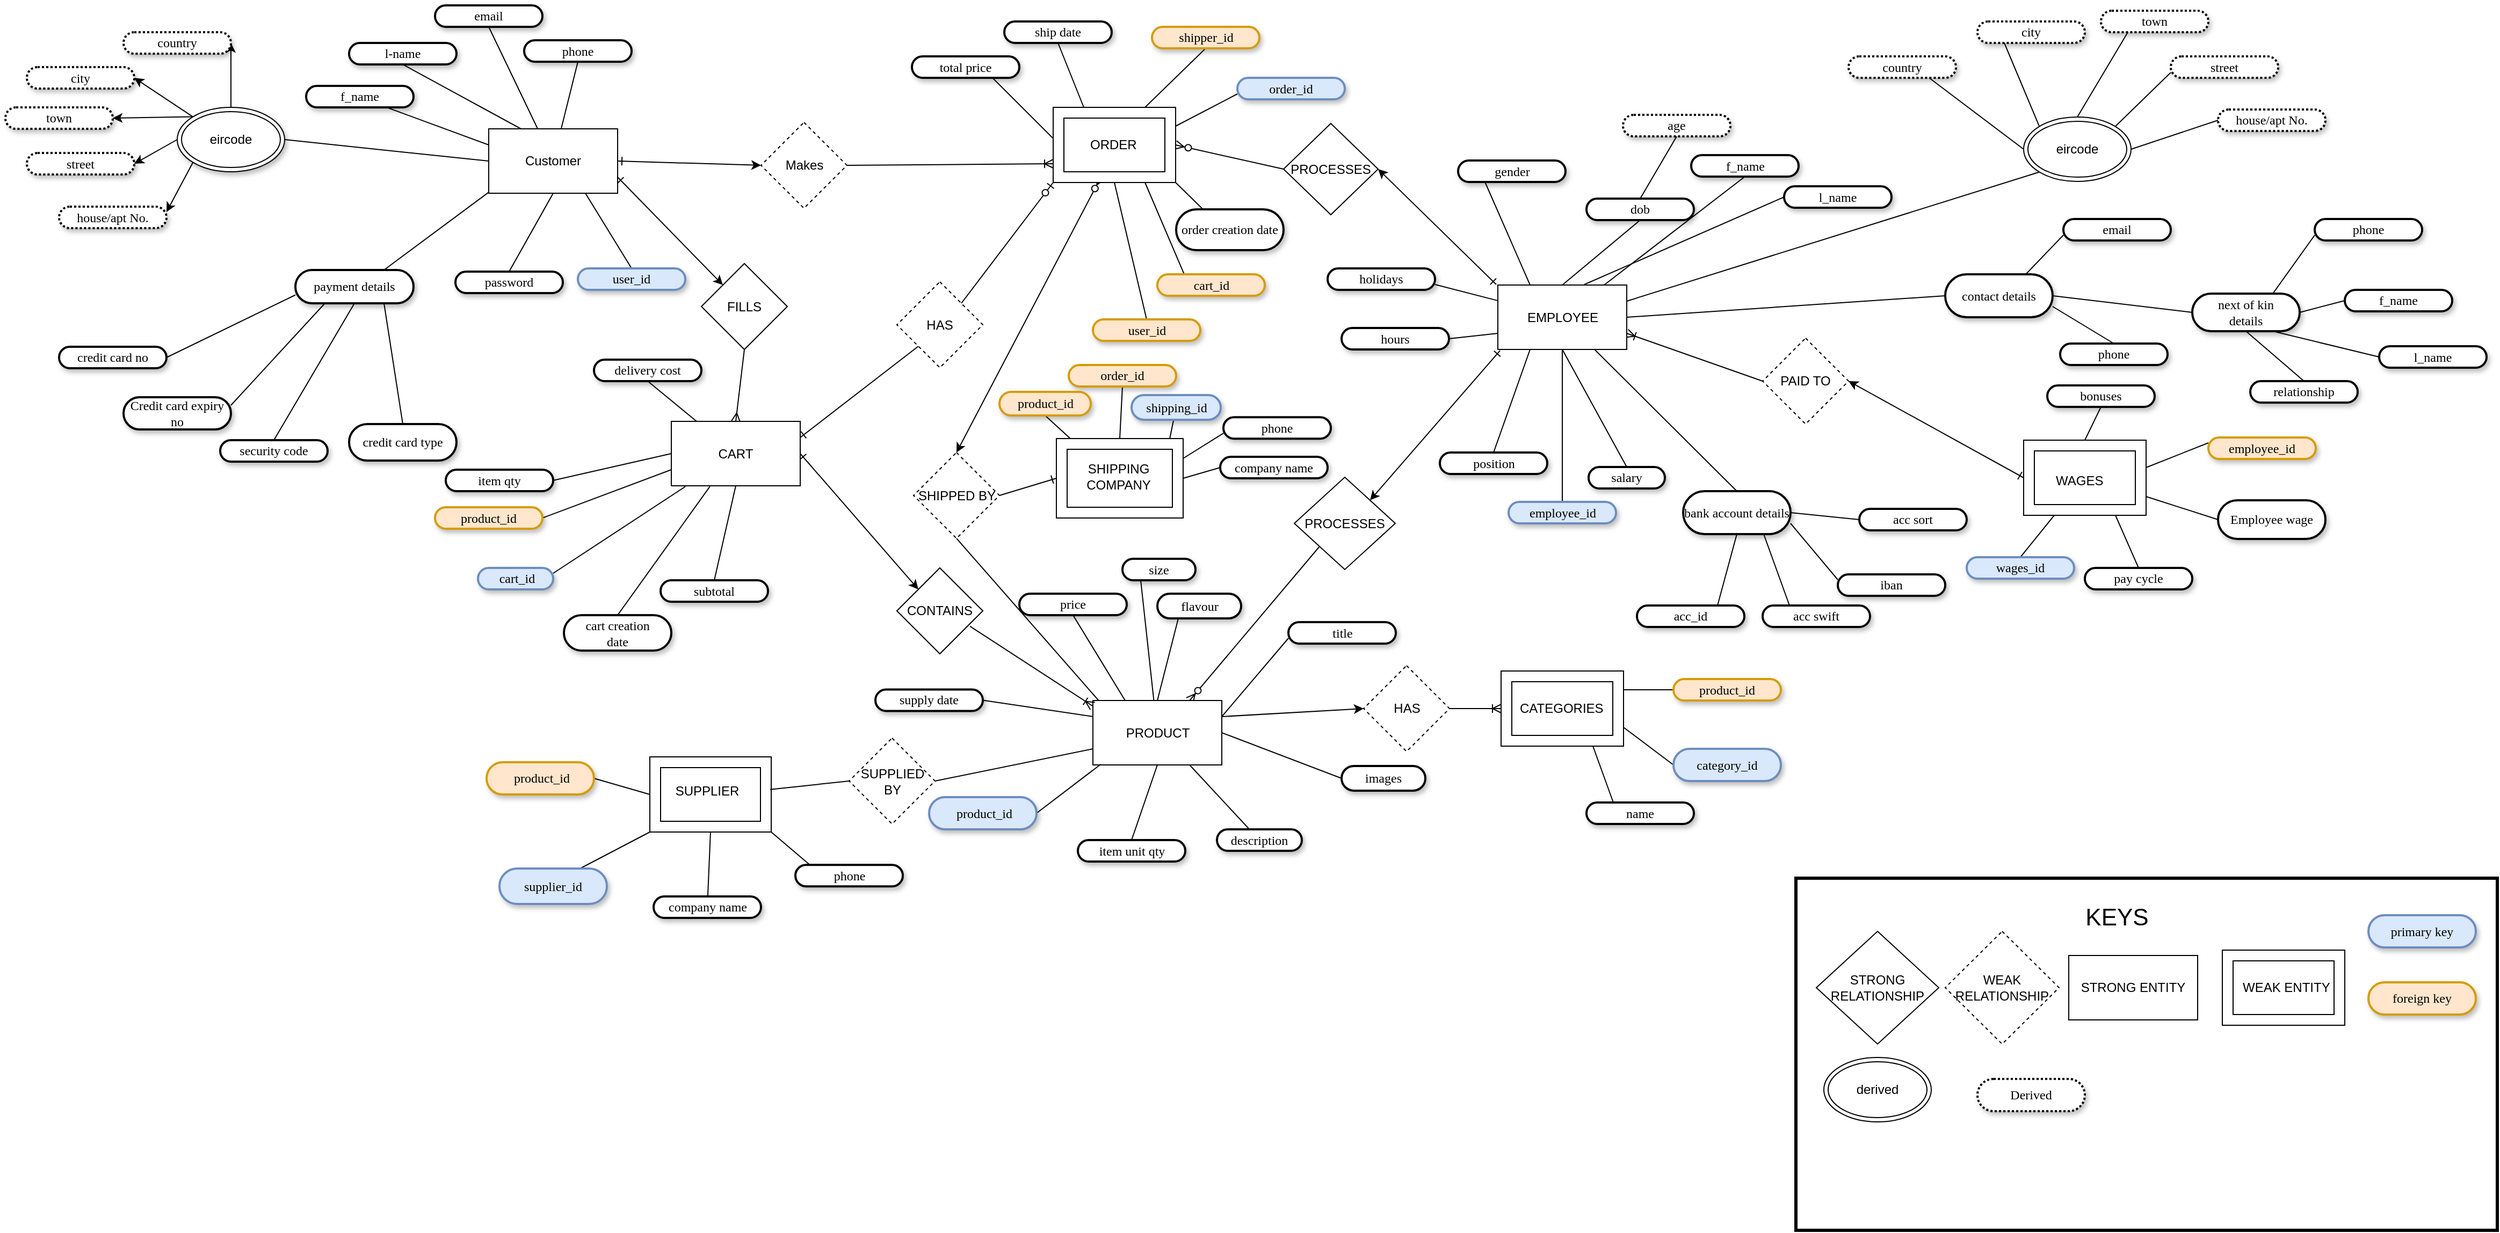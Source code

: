 <mxfile version="12.1.3" type="github" pages="1">
  <diagram name="Page-1" id="ad52d381-51e7-2e0d-a935-2d0ddd2fd229">
    <mxGraphModel dx="2048" dy="1068" grid="1" gridSize="10" guides="1" tooltips="1" connect="1" arrows="1" fold="1" page="1" pageScale="1" pageWidth="2336" pageHeight="1654" background="#ffffff" math="0" shadow="0">
      <root>
        <mxCell id="0"/>
        <mxCell id="1" parent="0"/>
        <mxCell id="2c924340bb9dbf6c-1" value="&lt;span&gt;f_name&lt;/span&gt;" style="whiteSpace=wrap;html=1;rounded=1;shadow=1;comic=0;labelBackgroundColor=none;strokeColor=#000000;strokeWidth=2;fillColor=#FFFFFF;fontFamily=Verdana;fontSize=12;fontColor=#000000;align=center;arcSize=50;" parent="1" vertex="1">
          <mxGeometry x="290" y="405" width="100" height="20" as="geometry"/>
        </mxCell>
        <mxCell id="2c924340bb9dbf6c-10" value="&lt;span&gt;l-name&lt;/span&gt;" style="whiteSpace=wrap;html=1;rounded=1;shadow=1;comic=0;labelBackgroundColor=none;strokeColor=#000000;strokeWidth=2;fillColor=#FFFFFF;fontFamily=Verdana;fontSize=12;fontColor=#000000;align=center;arcSize=50;" parent="1" vertex="1">
          <mxGeometry x="330" y="365" width="100" height="20" as="geometry"/>
        </mxCell>
        <mxCell id="xfP3-g7Ia95GO5ueu19k-70" style="edgeStyle=none;rounded=0;orthogonalLoop=1;jettySize=auto;html=1;exitX=0.75;exitY=1;exitDx=0;exitDy=0;entryX=-0.003;entryY=0.409;entryDx=0;entryDy=0;entryPerimeter=0;startArrow=none;startFill=0;endArrow=none;endFill=0;" parent="1" source="2c924340bb9dbf6c-11" target="xfP3-g7Ia95GO5ueu19k-62" edge="1">
          <mxGeometry relative="1" as="geometry"/>
        </mxCell>
        <mxCell id="2c924340bb9dbf6c-11" value="&lt;span&gt;total price&lt;/span&gt;" style="whiteSpace=wrap;html=1;rounded=1;shadow=1;comic=0;labelBackgroundColor=none;strokeColor=#000000;strokeWidth=2;fillColor=#FFFFFF;fontFamily=Verdana;fontSize=12;fontColor=#000000;align=center;arcSize=50;" parent="1" vertex="1">
          <mxGeometry x="854" y="377.5" width="100" height="20" as="geometry"/>
        </mxCell>
        <mxCell id="xfP3-g7Ia95GO5ueu19k-72" style="edgeStyle=none;rounded=0;orthogonalLoop=1;jettySize=auto;html=1;exitX=0.5;exitY=1;exitDx=0;exitDy=0;entryX=0;entryY=0;entryDx=28.5;entryDy=0;entryPerimeter=0;startArrow=none;startFill=0;endArrow=none;endFill=0;" parent="1" source="2c924340bb9dbf6c-14" target="xfP3-g7Ia95GO5ueu19k-62" edge="1">
          <mxGeometry relative="1" as="geometry"/>
        </mxCell>
        <mxCell id="2c924340bb9dbf6c-14" value="&lt;span&gt;ship date&lt;/span&gt;" style="whiteSpace=wrap;html=1;rounded=1;shadow=1;comic=0;labelBackgroundColor=none;strokeColor=#000000;strokeWidth=2;fillColor=#FFFFFF;fontFamily=Verdana;fontSize=12;fontColor=#000000;align=center;arcSize=50;" parent="1" vertex="1">
          <mxGeometry x="940" y="345" width="100" height="20" as="geometry"/>
        </mxCell>
        <mxCell id="xfP3-g7Ia95GO5ueu19k-73" style="edgeStyle=none;rounded=0;orthogonalLoop=1;jettySize=auto;html=1;exitX=0.5;exitY=1;exitDx=0;exitDy=0;entryX=0;entryY=0;entryDx=85.5;entryDy=0;entryPerimeter=0;startArrow=none;startFill=0;endArrow=none;endFill=0;" parent="1" source="2c924340bb9dbf6c-15" target="xfP3-g7Ia95GO5ueu19k-62" edge="1">
          <mxGeometry relative="1" as="geometry"/>
        </mxCell>
        <mxCell id="2c924340bb9dbf6c-15" value="&lt;span&gt;shipper_id&lt;/span&gt;" style="whiteSpace=wrap;html=1;rounded=1;shadow=1;comic=0;labelBackgroundColor=none;strokeColor=#d79b00;strokeWidth=2;fillColor=#ffe6cc;fontFamily=Verdana;fontSize=12;align=center;arcSize=50;" parent="1" vertex="1">
          <mxGeometry x="1077.5" y="350" width="100" height="20" as="geometry"/>
        </mxCell>
        <mxCell id="xfP3-g7Ia95GO5ueu19k-78" style="edgeStyle=none;rounded=0;orthogonalLoop=1;jettySize=auto;html=1;exitX=0.25;exitY=0;exitDx=0;exitDy=0;entryX=0;entryY=0;entryDx=85.5;entryDy=70;entryPerimeter=0;startArrow=none;startFill=0;endArrow=none;endFill=0;" parent="1" source="2c924340bb9dbf6c-16" target="xfP3-g7Ia95GO5ueu19k-62" edge="1">
          <mxGeometry relative="1" as="geometry"/>
        </mxCell>
        <mxCell id="2c924340bb9dbf6c-16" value="&lt;span&gt;cart_id&lt;/span&gt;" style="whiteSpace=wrap;html=1;rounded=1;shadow=1;comic=0;labelBackgroundColor=none;strokeColor=#d79b00;strokeWidth=2;fillColor=#ffe6cc;fontFamily=Verdana;fontSize=12;align=center;arcSize=50;" parent="1" vertex="1">
          <mxGeometry x="1082.5" y="580.5" width="100" height="20" as="geometry"/>
        </mxCell>
        <mxCell id="xfP3-g7Ia95GO5ueu19k-79" style="edgeStyle=none;rounded=0;orthogonalLoop=1;jettySize=auto;html=1;exitX=0.25;exitY=0;exitDx=0;exitDy=0;entryX=1;entryY=1;entryDx=0;entryDy=0;entryPerimeter=0;startArrow=none;startFill=0;endArrow=none;endFill=0;" parent="1" source="2c924340bb9dbf6c-17" target="xfP3-g7Ia95GO5ueu19k-62" edge="1">
          <mxGeometry relative="1" as="geometry"/>
        </mxCell>
        <mxCell id="2c924340bb9dbf6c-17" value="&lt;span&gt;order creation date&lt;/span&gt;" style="whiteSpace=wrap;html=1;rounded=1;shadow=1;comic=0;labelBackgroundColor=none;strokeColor=#000000;strokeWidth=2;fillColor=#FFFFFF;fontFamily=Verdana;fontSize=12;fontColor=#000000;align=center;arcSize=50;" parent="1" vertex="1">
          <mxGeometry x="1100" y="520" width="100" height="38" as="geometry"/>
        </mxCell>
        <mxCell id="xfP3-g7Ia95GO5ueu19k-77" style="edgeStyle=none;rounded=0;orthogonalLoop=1;jettySize=auto;html=1;exitX=0.5;exitY=0;exitDx=0;exitDy=0;entryX=0.5;entryY=1;entryDx=0;entryDy=0;entryPerimeter=0;startArrow=none;startFill=0;endArrow=none;endFill=0;" parent="1" source="2c924340bb9dbf6c-18" target="xfP3-g7Ia95GO5ueu19k-62" edge="1">
          <mxGeometry relative="1" as="geometry"/>
        </mxCell>
        <mxCell id="2c924340bb9dbf6c-18" value="&lt;span&gt;user_id&lt;/span&gt;" style="whiteSpace=wrap;html=1;rounded=1;shadow=1;comic=0;labelBackgroundColor=none;strokeColor=#d79b00;strokeWidth=2;fillColor=#ffe6cc;fontFamily=Verdana;fontSize=12;align=center;arcSize=50;" parent="1" vertex="1">
          <mxGeometry x="1022.5" y="622.5" width="100" height="20" as="geometry"/>
        </mxCell>
        <mxCell id="xfP3-g7Ia95GO5ueu19k-76" style="edgeStyle=none;rounded=0;orthogonalLoop=1;jettySize=auto;html=1;exitX=0;exitY=0.75;exitDx=0;exitDy=0;entryX=0;entryY=0;entryDx=114;entryDy=17.5;entryPerimeter=0;startArrow=none;startFill=0;endArrow=none;endFill=0;" parent="1" source="2c924340bb9dbf6c-19" target="xfP3-g7Ia95GO5ueu19k-62" edge="1">
          <mxGeometry relative="1" as="geometry"/>
        </mxCell>
        <mxCell id="2c924340bb9dbf6c-19" value="order_id" style="whiteSpace=wrap;html=1;rounded=1;shadow=1;comic=0;labelBackgroundColor=none;strokeColor=#6c8ebf;strokeWidth=2;fillColor=#dae8fc;fontFamily=Verdana;fontSize=12;align=center;arcSize=50;" parent="1" vertex="1">
          <mxGeometry x="1157" y="397.5" width="100" height="20" as="geometry"/>
        </mxCell>
        <mxCell id="t0DPVlEd7K-99LzI1tXL-28" style="edgeStyle=none;rounded=0;orthogonalLoop=1;jettySize=auto;html=1;exitX=0;exitY=0.75;exitDx=0;exitDy=0;entryX=1;entryY=0.5;entryDx=0;entryDy=0;endArrow=none;endFill=0;" parent="1" source="Zrgbr4FFBKcwLw_hIRoL-121" target="t0DPVlEd7K-99LzI1tXL-27" edge="1">
          <mxGeometry relative="1" as="geometry">
            <mxPoint x="260" y="610" as="sourcePoint"/>
          </mxGeometry>
        </mxCell>
        <mxCell id="t0DPVlEd7K-99LzI1tXL-29" style="edgeStyle=none;rounded=0;orthogonalLoop=1;jettySize=auto;html=1;exitX=0.25;exitY=1;exitDx=0;exitDy=0;entryX=1;entryY=0.25;entryDx=0;entryDy=0;endArrow=none;endFill=0;" parent="1" source="Zrgbr4FFBKcwLw_hIRoL-121" target="t0DPVlEd7K-99LzI1tXL-24" edge="1">
          <mxGeometry relative="1" as="geometry">
            <mxPoint x="282.627" y="645.07" as="sourcePoint"/>
          </mxGeometry>
        </mxCell>
        <mxCell id="t0DPVlEd7K-99LzI1tXL-30" style="edgeStyle=none;rounded=0;orthogonalLoop=1;jettySize=auto;html=1;exitX=0.5;exitY=1;exitDx=0;exitDy=0;entryX=0.5;entryY=0;entryDx=0;entryDy=0;endArrow=none;endFill=0;" parent="1" source="Zrgbr4FFBKcwLw_hIRoL-121" target="t0DPVlEd7K-99LzI1tXL-25" edge="1">
          <mxGeometry relative="1" as="geometry">
            <mxPoint x="320.5" y="645" as="sourcePoint"/>
          </mxGeometry>
        </mxCell>
        <mxCell id="SIIoMTfQmOXYOQuS74W--1" style="rounded=0;orthogonalLoop=1;jettySize=auto;html=1;exitX=0;exitY=0.5;exitDx=0;exitDy=0;entryX=1;entryY=0.5;entryDx=0;entryDy=0;endArrow=none;endFill=0;" parent="1" source="t0DPVlEd7K-99LzI1tXL-1" target="t0DPVlEd7K-99LzI1tXL-3" edge="1">
          <mxGeometry relative="1" as="geometry"/>
        </mxCell>
        <mxCell id="SIIoMTfQmOXYOQuS74W--3" style="edgeStyle=none;rounded=0;orthogonalLoop=1;jettySize=auto;html=1;exitX=0.5;exitY=1;exitDx=0;exitDy=0;entryX=0.5;entryY=0;entryDx=0;entryDy=0;endArrow=none;endFill=0;" parent="1" source="t0DPVlEd7K-99LzI1tXL-1" target="t0DPVlEd7K-99LzI1tXL-32" edge="1">
          <mxGeometry relative="1" as="geometry"/>
        </mxCell>
        <mxCell id="SIIoMTfQmOXYOQuS74W--4" style="edgeStyle=none;rounded=0;orthogonalLoop=1;jettySize=auto;html=1;exitX=0.75;exitY=1;exitDx=0;exitDy=0;entryX=0.5;entryY=0;entryDx=0;entryDy=0;endArrow=none;endFill=0;" parent="1" source="t0DPVlEd7K-99LzI1tXL-1" target="t0DPVlEd7K-99LzI1tXL-33" edge="1">
          <mxGeometry relative="1" as="geometry"/>
        </mxCell>
        <mxCell id="SIIoMTfQmOXYOQuS74W--22" style="edgeStyle=none;rounded=0;orthogonalLoop=1;jettySize=auto;html=1;exitX=1;exitY=0.5;exitDx=0;exitDy=0;entryX=0;entryY=0.5;entryDx=0;entryDy=0;endArrow=classic;endFill=1;startArrow=ERone;startFill=0;" parent="1" source="t0DPVlEd7K-99LzI1tXL-1" target="SIIoMTfQmOXYOQuS74W--21" edge="1">
          <mxGeometry relative="1" as="geometry"/>
        </mxCell>
        <mxCell id="SIIoMTfQmOXYOQuS74W--25" style="edgeStyle=none;rounded=0;orthogonalLoop=1;jettySize=auto;html=1;exitX=1;exitY=0.75;exitDx=0;exitDy=0;entryX=0;entryY=0;entryDx=0;entryDy=0;endArrow=classic;endFill=1;startArrow=ERone;startFill=0;" parent="1" source="t0DPVlEd7K-99LzI1tXL-1" target="SIIoMTfQmOXYOQuS74W--24" edge="1">
          <mxGeometry relative="1" as="geometry"/>
        </mxCell>
        <mxCell id="xfP3-g7Ia95GO5ueu19k-172" style="edgeStyle=none;rounded=0;orthogonalLoop=1;jettySize=auto;html=1;exitX=0;exitY=0.25;exitDx=0;exitDy=0;entryX=0.75;entryY=1;entryDx=0;entryDy=0;startArrow=none;startFill=0;endArrow=none;endFill=0;" parent="1" source="t0DPVlEd7K-99LzI1tXL-1" target="2c924340bb9dbf6c-1" edge="1">
          <mxGeometry relative="1" as="geometry"/>
        </mxCell>
        <mxCell id="xfP3-g7Ia95GO5ueu19k-173" style="edgeStyle=none;rounded=0;orthogonalLoop=1;jettySize=auto;html=1;exitX=0.25;exitY=0;exitDx=0;exitDy=0;entryX=0.5;entryY=1;entryDx=0;entryDy=0;startArrow=none;startFill=0;endArrow=none;endFill=0;" parent="1" source="t0DPVlEd7K-99LzI1tXL-1" target="2c924340bb9dbf6c-10" edge="1">
          <mxGeometry relative="1" as="geometry"/>
        </mxCell>
        <mxCell id="t0DPVlEd7K-99LzI1tXL-1" value="Customer" style="rounded=0;whiteSpace=wrap;html=1;" parent="1" vertex="1">
          <mxGeometry x="460" y="445" width="120" height="60" as="geometry"/>
        </mxCell>
        <mxCell id="t0DPVlEd7K-99LzI1tXL-10" style="rounded=0;orthogonalLoop=1;jettySize=auto;html=1;exitX=0;exitY=0.5;exitDx=0;exitDy=0;entryX=1;entryY=0.5;entryDx=0;entryDy=0;" parent="1" source="t0DPVlEd7K-99LzI1tXL-3" target="t0DPVlEd7K-99LzI1tXL-7" edge="1">
          <mxGeometry relative="1" as="geometry"/>
        </mxCell>
        <mxCell id="t0DPVlEd7K-99LzI1tXL-11" style="rounded=0;orthogonalLoop=1;jettySize=auto;html=1;exitX=0;exitY=0;exitDx=0;exitDy=0;entryX=1;entryY=0.5;entryDx=0;entryDy=0;" parent="1" source="t0DPVlEd7K-99LzI1tXL-3" target="t0DPVlEd7K-99LzI1tXL-6" edge="1">
          <mxGeometry relative="1" as="geometry"/>
        </mxCell>
        <mxCell id="t0DPVlEd7K-99LzI1tXL-13" style="rounded=0;orthogonalLoop=1;jettySize=auto;html=1;exitX=0;exitY=0;exitDx=0;exitDy=0;entryX=1;entryY=0.5;entryDx=0;entryDy=0;" parent="1" source="t0DPVlEd7K-99LzI1tXL-3" target="t0DPVlEd7K-99LzI1tXL-12" edge="1">
          <mxGeometry relative="1" as="geometry"/>
        </mxCell>
        <mxCell id="t0DPVlEd7K-99LzI1tXL-14" style="rounded=0;orthogonalLoop=1;jettySize=auto;html=1;exitX=0.5;exitY=0;exitDx=0;exitDy=0;entryX=1;entryY=0.5;entryDx=0;entryDy=0;" parent="1" source="t0DPVlEd7K-99LzI1tXL-3" target="t0DPVlEd7K-99LzI1tXL-4" edge="1">
          <mxGeometry relative="1" as="geometry"/>
        </mxCell>
        <mxCell id="t0DPVlEd7K-99LzI1tXL-15" style="rounded=0;orthogonalLoop=1;jettySize=auto;html=1;exitX=0;exitY=1;exitDx=0;exitDy=0;entryX=1;entryY=0.25;entryDx=0;entryDy=0;" parent="1" source="t0DPVlEd7K-99LzI1tXL-3" target="t0DPVlEd7K-99LzI1tXL-5" edge="1">
          <mxGeometry relative="1" as="geometry"/>
        </mxCell>
        <mxCell id="t0DPVlEd7K-99LzI1tXL-3" value="eircode" style="ellipse;shape=doubleEllipse;whiteSpace=wrap;html=1;shadow=1;comic=0;strokeWidth=1;" parent="1" vertex="1">
          <mxGeometry x="170" y="425" width="100" height="60" as="geometry"/>
        </mxCell>
        <mxCell id="t0DPVlEd7K-99LzI1tXL-4" value="&lt;span&gt;country&lt;/span&gt;" style="whiteSpace=wrap;html=1;rounded=1;shadow=1;comic=0;labelBackgroundColor=none;strokeColor=#000000;strokeWidth=2;fillColor=#FFFFFF;fontFamily=Verdana;fontSize=12;fontColor=#000000;align=center;arcSize=50;dashed=1;dashPattern=1 1;" parent="1" vertex="1">
          <mxGeometry x="120" y="355" width="100" height="20" as="geometry"/>
        </mxCell>
        <mxCell id="t0DPVlEd7K-99LzI1tXL-5" value="&lt;span&gt;house/apt No.&lt;/span&gt;" style="whiteSpace=wrap;html=1;rounded=1;shadow=1;comic=0;labelBackgroundColor=none;strokeColor=#000000;strokeWidth=2;fillColor=#FFFFFF;fontFamily=Verdana;fontSize=12;fontColor=#000000;align=center;arcSize=50;dashed=1;dashPattern=1 1;" parent="1" vertex="1">
          <mxGeometry x="60" y="517.5" width="100" height="20" as="geometry"/>
        </mxCell>
        <mxCell id="t0DPVlEd7K-99LzI1tXL-6" value="town" style="whiteSpace=wrap;html=1;rounded=1;shadow=1;comic=0;labelBackgroundColor=none;strokeColor=#000000;strokeWidth=2;fillColor=#FFFFFF;fontFamily=Verdana;fontSize=12;fontColor=#000000;align=center;arcSize=50;dashed=1;dashPattern=1 1;" parent="1" vertex="1">
          <mxGeometry x="10" y="425" width="100" height="20" as="geometry"/>
        </mxCell>
        <mxCell id="t0DPVlEd7K-99LzI1tXL-7" value="&lt;span&gt;street&lt;/span&gt;" style="whiteSpace=wrap;html=1;rounded=1;shadow=1;comic=0;labelBackgroundColor=none;strokeColor=#000000;strokeWidth=2;fillColor=#FFFFFF;fontFamily=Verdana;fontSize=12;fontColor=#000000;align=center;arcSize=50;dashed=1;dashPattern=1 1;" parent="1" vertex="1">
          <mxGeometry x="30" y="467.5" width="100" height="20" as="geometry"/>
        </mxCell>
        <mxCell id="t0DPVlEd7K-99LzI1tXL-12" value="&lt;span&gt;city&lt;/span&gt;" style="whiteSpace=wrap;html=1;rounded=1;shadow=1;comic=0;labelBackgroundColor=none;strokeColor=#000000;strokeWidth=2;fillColor=#FFFFFF;fontFamily=Verdana;fontSize=12;fontColor=#000000;align=center;arcSize=50;dashed=1;dashPattern=1 1;" parent="1" vertex="1">
          <mxGeometry x="30" y="387.5" width="100" height="20" as="geometry"/>
        </mxCell>
        <mxCell id="t0DPVlEd7K-99LzI1tXL-24" value="&lt;span&gt;Credit card expiry no&lt;/span&gt;" style="whiteSpace=wrap;html=1;rounded=1;shadow=1;comic=0;labelBackgroundColor=none;strokeColor=#000000;strokeWidth=2;fillColor=#FFFFFF;fontFamily=Verdana;fontSize=12;fontColor=#000000;align=center;arcSize=50;" parent="1" vertex="1">
          <mxGeometry x="120" y="695" width="100" height="30" as="geometry"/>
        </mxCell>
        <mxCell id="t0DPVlEd7K-99LzI1tXL-25" value="security code" style="whiteSpace=wrap;html=1;rounded=1;shadow=1;comic=0;labelBackgroundColor=none;strokeColor=#000000;strokeWidth=2;fillColor=#FFFFFF;fontFamily=Verdana;fontSize=12;fontColor=#000000;align=center;arcSize=50;" parent="1" vertex="1">
          <mxGeometry x="210" y="735" width="100" height="20" as="geometry"/>
        </mxCell>
        <mxCell id="t0DPVlEd7K-99LzI1tXL-26" value="&lt;span&gt;credit card type&lt;/span&gt;" style="whiteSpace=wrap;html=1;rounded=1;shadow=1;comic=0;labelBackgroundColor=none;strokeColor=#000000;strokeWidth=2;fillColor=#FFFFFF;fontFamily=Verdana;fontSize=12;fontColor=#000000;align=center;arcSize=50;" parent="1" vertex="1">
          <mxGeometry x="330" y="720" width="100" height="34" as="geometry"/>
        </mxCell>
        <mxCell id="t0DPVlEd7K-99LzI1tXL-27" value="&lt;span&gt;credit card no&lt;/span&gt;" style="whiteSpace=wrap;html=1;rounded=1;shadow=1;comic=0;labelBackgroundColor=none;strokeColor=#000000;strokeWidth=2;fillColor=#FFFFFF;fontFamily=Verdana;fontSize=12;fontColor=#000000;align=center;arcSize=50;" parent="1" vertex="1">
          <mxGeometry x="60" y="648" width="100" height="20" as="geometry"/>
        </mxCell>
        <mxCell id="t0DPVlEd7K-99LzI1tXL-32" value="&lt;span&gt;password&lt;/span&gt;" style="whiteSpace=wrap;html=1;rounded=1;shadow=1;comic=0;labelBackgroundColor=none;strokeColor=#000000;strokeWidth=2;fillColor=#FFFFFF;fontFamily=Verdana;fontSize=12;fontColor=#000000;align=center;arcSize=50;" parent="1" vertex="1">
          <mxGeometry x="429" y="578" width="100" height="20" as="geometry"/>
        </mxCell>
        <mxCell id="t0DPVlEd7K-99LzI1tXL-33" value="&lt;span&gt;user_id&lt;/span&gt;" style="whiteSpace=wrap;html=1;rounded=1;shadow=1;comic=0;labelBackgroundColor=none;strokeColor=#6c8ebf;strokeWidth=2;fillColor=#dae8fc;fontFamily=Verdana;fontSize=12;align=center;arcSize=50;" parent="1" vertex="1">
          <mxGeometry x="543" y="575" width="100" height="20" as="geometry"/>
        </mxCell>
        <mxCell id="xfP3-g7Ia95GO5ueu19k-82" style="edgeStyle=none;rounded=0;orthogonalLoop=1;jettySize=auto;html=1;entryX=0.5;entryY=1;entryDx=0;entryDy=0;startArrow=none;startFill=0;endArrow=none;endFill=0;exitX=0.119;exitY=0.013;exitDx=0;exitDy=0;exitPerimeter=0;" parent="1" source="xfP3-g7Ia95GO5ueu19k-167" target="udSbVJcAe-gZIi7dI9ab-3" edge="1">
          <mxGeometry relative="1" as="geometry">
            <mxPoint x="980.5" y="725.5" as="sourcePoint"/>
          </mxGeometry>
        </mxCell>
        <mxCell id="xfP3-g7Ia95GO5ueu19k-83" style="edgeStyle=none;rounded=0;orthogonalLoop=1;jettySize=auto;html=1;exitX=0.5;exitY=0;exitDx=0;exitDy=0;entryX=0.5;entryY=1;entryDx=0;entryDy=0;startArrow=none;startFill=0;endArrow=none;endFill=0;exitPerimeter=0;" parent="1" source="xfP3-g7Ia95GO5ueu19k-167" target="udSbVJcAe-gZIi7dI9ab-2" edge="1">
          <mxGeometry relative="1" as="geometry">
            <mxPoint x="1041.5" y="714" as="sourcePoint"/>
          </mxGeometry>
        </mxCell>
        <mxCell id="Zrgbr4FFBKcwLw_hIRoL-24" value="" style="edgeStyle=none;rounded=0;orthogonalLoop=1;jettySize=auto;html=1;startArrow=none;startFill=0;endArrow=none;endFill=0;exitX=0.895;exitY=-0.003;exitDx=0;exitDy=0;exitPerimeter=0;" parent="1" source="xfP3-g7Ia95GO5ueu19k-167" target="Zrgbr4FFBKcwLw_hIRoL-23" edge="1">
          <mxGeometry relative="1" as="geometry"/>
        </mxCell>
        <mxCell id="udSbVJcAe-gZIi7dI9ab-2" value="&lt;span&gt;order_id&lt;/span&gt;" style="whiteSpace=wrap;html=1;rounded=1;shadow=1;comic=0;labelBackgroundColor=none;strokeColor=#d79b00;strokeWidth=2;fillColor=#ffe6cc;fontFamily=Verdana;fontSize=12;align=center;arcSize=50;" parent="1" vertex="1">
          <mxGeometry x="1000" y="665" width="100" height="20" as="geometry"/>
        </mxCell>
        <mxCell id="Zrgbr4FFBKcwLw_hIRoL-23" value="&lt;span&gt;shipping_id&lt;/span&gt;" style="whiteSpace=wrap;html=1;rounded=1;shadow=1;comic=0;labelBackgroundColor=none;strokeColor=#6c8ebf;strokeWidth=2;fillColor=#dae8fc;fontFamily=Verdana;fontSize=12;align=center;arcSize=50;" parent="1" vertex="1">
          <mxGeometry x="1058.5" y="693" width="83" height="23" as="geometry"/>
        </mxCell>
        <mxCell id="udSbVJcAe-gZIi7dI9ab-3" value="&lt;span&gt;product_id&lt;/span&gt;" style="whiteSpace=wrap;html=1;rounded=1;shadow=1;comic=0;labelBackgroundColor=none;strokeColor=#d79b00;strokeWidth=2;fillColor=#ffe6cc;fontFamily=Verdana;fontSize=12;align=center;arcSize=50;" parent="1" vertex="1">
          <mxGeometry x="935.5" y="690" width="85" height="22" as="geometry"/>
        </mxCell>
        <mxCell id="xfP3-g7Ia95GO5ueu19k-81" style="edgeStyle=none;rounded=0;orthogonalLoop=1;jettySize=auto;html=1;exitX=1;exitY=0.5;exitDx=0;exitDy=0;entryX=0;entryY=0.5;entryDx=0;entryDy=0;startArrow=none;startFill=0;endArrow=ERone;endFill=0;entryPerimeter=0;" parent="1" source="udSbVJcAe-gZIi7dI9ab-10" target="xfP3-g7Ia95GO5ueu19k-167" edge="1">
          <mxGeometry relative="1" as="geometry">
            <mxPoint x="981.5" y="754" as="targetPoint"/>
          </mxGeometry>
        </mxCell>
        <mxCell id="Zrgbr4FFBKcwLw_hIRoL-20" style="edgeStyle=none;rounded=0;orthogonalLoop=1;jettySize=auto;html=1;exitX=0.5;exitY=1;exitDx=0;exitDy=0;entryX=0.063;entryY=0.042;entryDx=0;entryDy=0;entryPerimeter=0;startArrow=none;startFill=0;endArrow=none;endFill=0;" parent="1" source="udSbVJcAe-gZIi7dI9ab-10" target="xfP3-g7Ia95GO5ueu19k-1" edge="1">
          <mxGeometry relative="1" as="geometry"/>
        </mxCell>
        <mxCell id="udSbVJcAe-gZIi7dI9ab-10" value="SHIPPED BY" style="rhombus;whiteSpace=wrap;html=1;dashed=1;" parent="1" vertex="1">
          <mxGeometry x="855.5" y="746.5" width="80" height="80" as="geometry"/>
        </mxCell>
        <mxCell id="xfP3-g7Ia95GO5ueu19k-43" style="edgeStyle=none;rounded=0;orthogonalLoop=1;jettySize=auto;html=1;exitX=0.017;exitY=1.017;exitDx=0;exitDy=0;entryX=1;entryY=0;entryDx=0;entryDy=0;startArrow=ERone;startFill=0;endArrow=classic;endFill=1;exitPerimeter=0;" parent="1" source="xfP3-g7Ia95GO5ueu19k-61" target="xfP3-g7Ia95GO5ueu19k-42" edge="1">
          <mxGeometry relative="1" as="geometry">
            <mxPoint x="1498.574" y="593.284" as="sourcePoint"/>
          </mxGeometry>
        </mxCell>
        <mxCell id="udSbVJcAe-gZIi7dI9ab-12" value="&lt;span&gt;gender&lt;/span&gt;" style="whiteSpace=wrap;html=1;rounded=1;shadow=1;comic=0;labelBackgroundColor=none;strokeColor=#000000;strokeWidth=2;fillColor=#FFFFFF;fontFamily=Verdana;fontSize=12;fontColor=#000000;align=center;arcSize=50;" parent="1" vertex="1">
          <mxGeometry x="1362.5" y="474.5" width="100" height="20" as="geometry"/>
        </mxCell>
        <mxCell id="udSbVJcAe-gZIi7dI9ab-13" value="&lt;span&gt;dob&lt;/span&gt;" style="whiteSpace=wrap;html=1;rounded=1;shadow=1;comic=0;labelBackgroundColor=none;strokeColor=#000000;strokeWidth=2;fillColor=#FFFFFF;fontFamily=Verdana;fontSize=12;fontColor=#000000;align=center;arcSize=50;" parent="1" vertex="1">
          <mxGeometry x="1482" y="510" width="100" height="20" as="geometry"/>
        </mxCell>
        <mxCell id="udSbVJcAe-gZIi7dI9ab-14" value="&lt;span&gt;age&lt;/span&gt;" style="whiteSpace=wrap;html=1;rounded=1;shadow=1;comic=0;labelBackgroundColor=none;strokeColor=#000000;strokeWidth=2;fillColor=#FFFFFF;fontFamily=Verdana;fontSize=12;fontColor=#000000;align=center;arcSize=50;dashed=1;dashPattern=1 1;" parent="1" vertex="1">
          <mxGeometry x="1516" y="432" width="100" height="20" as="geometry"/>
        </mxCell>
        <mxCell id="xfP3-g7Ia95GO5ueu19k-116" style="edgeStyle=none;rounded=0;orthogonalLoop=1;jettySize=auto;html=1;exitX=0.5;exitY=1;exitDx=0;exitDy=0;startArrow=none;startFill=0;endArrow=none;endFill=0;" parent="1" source="udSbVJcAe-gZIi7dI9ab-15" target="xfP3-g7Ia95GO5ueu19k-61" edge="1">
          <mxGeometry relative="1" as="geometry"/>
        </mxCell>
        <mxCell id="udSbVJcAe-gZIi7dI9ab-15" value="&lt;span&gt;f_name&lt;/span&gt;" style="whiteSpace=wrap;html=1;rounded=1;shadow=1;comic=0;labelBackgroundColor=none;strokeColor=#000000;strokeWidth=2;fillColor=#FFFFFF;fontFamily=Verdana;fontSize=12;fontColor=#000000;align=center;arcSize=50;" parent="1" vertex="1">
          <mxGeometry x="1579.5" y="469.5" width="100" height="20" as="geometry"/>
        </mxCell>
        <mxCell id="xfP3-g7Ia95GO5ueu19k-117" style="edgeStyle=none;rounded=0;orthogonalLoop=1;jettySize=auto;html=1;exitX=0;exitY=0.5;exitDx=0;exitDy=0;entryX=0.671;entryY=-0.008;entryDx=0;entryDy=0;entryPerimeter=0;startArrow=none;startFill=0;endArrow=none;endFill=0;" parent="1" source="udSbVJcAe-gZIi7dI9ab-16" target="xfP3-g7Ia95GO5ueu19k-61" edge="1">
          <mxGeometry relative="1" as="geometry"/>
        </mxCell>
        <mxCell id="udSbVJcAe-gZIi7dI9ab-16" value="l_name" style="whiteSpace=wrap;html=1;rounded=1;shadow=1;comic=0;labelBackgroundColor=none;strokeColor=#000000;strokeWidth=2;fillColor=#FFFFFF;fontFamily=Verdana;fontSize=12;fontColor=#000000;align=center;arcSize=50;" parent="1" vertex="1">
          <mxGeometry x="1666" y="498.5" width="100" height="20" as="geometry"/>
        </mxCell>
        <mxCell id="xfP3-g7Ia95GO5ueu19k-143" style="edgeStyle=none;rounded=0;orthogonalLoop=1;jettySize=auto;html=1;exitX=0.75;exitY=0;exitDx=0;exitDy=0;entryX=0;entryY=0.75;entryDx=0;entryDy=0;startArrow=none;startFill=0;endArrow=none;endFill=0;" parent="1" source="Zrgbr4FFBKcwLw_hIRoL-128" target="udSbVJcAe-gZIi7dI9ab-50" edge="1">
          <mxGeometry relative="1" as="geometry">
            <mxPoint x="1924.5" y="572.5" as="sourcePoint"/>
          </mxGeometry>
        </mxCell>
        <mxCell id="xfP3-g7Ia95GO5ueu19k-155" style="edgeStyle=none;rounded=0;orthogonalLoop=1;jettySize=auto;html=1;exitX=1;exitY=0;exitDx=0;exitDy=0;entryX=0;entryY=0.75;entryDx=0;entryDy=0;startArrow=none;startFill=0;endArrow=none;endFill=0;" parent="1" source="udSbVJcAe-gZIi7dI9ab-31" target="xfP3-g7Ia95GO5ueu19k-100" edge="1">
          <mxGeometry relative="1" as="geometry"/>
        </mxCell>
        <mxCell id="udSbVJcAe-gZIi7dI9ab-31" value="eircode" style="ellipse;shape=doubleEllipse;whiteSpace=wrap;html=1;" parent="1" vertex="1">
          <mxGeometry x="1889" y="434" width="100" height="60" as="geometry"/>
        </mxCell>
        <mxCell id="xfP3-g7Ia95GO5ueu19k-118" style="edgeStyle=none;rounded=0;orthogonalLoop=1;jettySize=auto;html=1;exitX=0.75;exitY=0;exitDx=0;exitDy=0;startArrow=none;startFill=0;endArrow=none;endFill=0;entryX=0.5;entryY=1;entryDx=0;entryDy=0;" parent="1" source="udSbVJcAe-gZIi7dI9ab-41" target="Zrgbr4FFBKcwLw_hIRoL-127" edge="1">
          <mxGeometry relative="1" as="geometry">
            <mxPoint x="1617.5" y="848" as="targetPoint"/>
          </mxGeometry>
        </mxCell>
        <mxCell id="udSbVJcAe-gZIi7dI9ab-41" value="&lt;span&gt;acc_id&lt;/span&gt;" style="whiteSpace=wrap;html=1;rounded=1;shadow=1;comic=0;labelBackgroundColor=none;strokeColor=#000000;strokeWidth=2;fillColor=#FFFFFF;fontFamily=Verdana;fontSize=12;fontColor=#000000;align=center;arcSize=50;" parent="1" vertex="1">
          <mxGeometry x="1529" y="889" width="100" height="20" as="geometry"/>
        </mxCell>
        <mxCell id="xfP3-g7Ia95GO5ueu19k-119" style="edgeStyle=none;rounded=0;orthogonalLoop=1;jettySize=auto;html=1;exitX=0.25;exitY=0;exitDx=0;exitDy=0;entryX=0.75;entryY=1;entryDx=0;entryDy=0;startArrow=none;startFill=0;endArrow=none;endFill=0;" parent="1" source="udSbVJcAe-gZIi7dI9ab-42" target="Zrgbr4FFBKcwLw_hIRoL-127" edge="1">
          <mxGeometry relative="1" as="geometry">
            <mxPoint x="1666.44" y="847.58" as="targetPoint"/>
          </mxGeometry>
        </mxCell>
        <mxCell id="udSbVJcAe-gZIi7dI9ab-42" value="&lt;span&gt;acc swift&lt;/span&gt;" style="whiteSpace=wrap;html=1;rounded=1;shadow=1;comic=0;labelBackgroundColor=none;strokeColor=#000000;strokeWidth=2;fillColor=#FFFFFF;fontFamily=Verdana;fontSize=12;fontColor=#000000;align=center;arcSize=50;" parent="1" vertex="1">
          <mxGeometry x="1646" y="889" width="100" height="20" as="geometry"/>
        </mxCell>
        <mxCell id="xfP3-g7Ia95GO5ueu19k-122" style="edgeStyle=none;rounded=0;orthogonalLoop=1;jettySize=auto;html=1;exitX=0;exitY=0.25;exitDx=0;exitDy=0;startArrow=none;startFill=0;endArrow=none;endFill=0;entryX=1;entryY=0.75;entryDx=0;entryDy=0;" parent="1" source="udSbVJcAe-gZIi7dI9ab-43" target="Zrgbr4FFBKcwLw_hIRoL-127" edge="1">
          <mxGeometry relative="1" as="geometry">
            <mxPoint x="1674.5" y="848" as="targetPoint"/>
          </mxGeometry>
        </mxCell>
        <mxCell id="udSbVJcAe-gZIi7dI9ab-43" value="&lt;span&gt;iban&lt;/span&gt;" style="whiteSpace=wrap;html=1;rounded=1;shadow=1;comic=0;labelBackgroundColor=none;strokeColor=#000000;strokeWidth=2;fillColor=#FFFFFF;fontFamily=Verdana;fontSize=12;fontColor=#000000;align=center;arcSize=50;" parent="1" vertex="1">
          <mxGeometry x="1716" y="860" width="100" height="20" as="geometry"/>
        </mxCell>
        <mxCell id="xfP3-g7Ia95GO5ueu19k-121" style="edgeStyle=none;rounded=0;orthogonalLoop=1;jettySize=auto;html=1;exitX=0;exitY=0.5;exitDx=0;exitDy=0;entryX=1;entryY=0.5;entryDx=0;entryDy=0;startArrow=none;startFill=0;endArrow=none;endFill=0;" parent="1" source="udSbVJcAe-gZIi7dI9ab-44" target="Zrgbr4FFBKcwLw_hIRoL-127" edge="1">
          <mxGeometry relative="1" as="geometry">
            <mxPoint x="1710" y="795.5" as="targetPoint"/>
          </mxGeometry>
        </mxCell>
        <mxCell id="udSbVJcAe-gZIi7dI9ab-44" value="&lt;span&gt;acc sort&lt;/span&gt;" style="whiteSpace=wrap;html=1;rounded=1;shadow=1;comic=0;labelBackgroundColor=none;strokeColor=#000000;strokeWidth=2;fillColor=#FFFFFF;fontFamily=Verdana;fontSize=12;fontColor=#000000;align=center;arcSize=50;" parent="1" vertex="1">
          <mxGeometry x="1736" y="799" width="100" height="20" as="geometry"/>
        </mxCell>
        <mxCell id="udSbVJcAe-gZIi7dI9ab-50" value="&lt;span&gt;email&lt;/span&gt;" style="whiteSpace=wrap;html=1;rounded=1;shadow=1;comic=0;labelBackgroundColor=none;strokeColor=#000000;strokeWidth=2;fillColor=#FFFFFF;fontFamily=Verdana;fontSize=12;fontColor=#000000;align=center;arcSize=50;" parent="1" vertex="1">
          <mxGeometry x="1926" y="529" width="100" height="20" as="geometry"/>
        </mxCell>
        <mxCell id="udSbVJcAe-gZIi7dI9ab-51" value="&lt;span&gt;phone&lt;/span&gt;" style="whiteSpace=wrap;html=1;rounded=1;shadow=1;comic=0;labelBackgroundColor=none;strokeColor=#000000;strokeWidth=2;fillColor=#FFFFFF;fontFamily=Verdana;fontSize=12;fontColor=#000000;align=center;arcSize=50;" parent="1" vertex="1">
          <mxGeometry x="1923" y="645" width="100" height="20" as="geometry"/>
        </mxCell>
        <mxCell id="xfP3-g7Ia95GO5ueu19k-145" style="edgeStyle=none;rounded=0;orthogonalLoop=1;jettySize=auto;html=1;exitX=0.75;exitY=0;exitDx=0;exitDy=0;entryX=0;entryY=0.75;entryDx=0;entryDy=0;startArrow=none;startFill=0;endArrow=none;endFill=0;" parent="1" source="udSbVJcAe-gZIi7dI9ab-52" target="udSbVJcAe-gZIi7dI9ab-55" edge="1">
          <mxGeometry relative="1" as="geometry"/>
        </mxCell>
        <mxCell id="Zrgbr4FFBKcwLw_hIRoL-94" style="edgeStyle=none;rounded=0;orthogonalLoop=1;jettySize=auto;html=1;exitX=1;exitY=0.5;exitDx=0;exitDy=0;entryX=0;entryY=0.5;entryDx=0;entryDy=0;startArrow=none;startFill=0;endArrow=none;endFill=0;" parent="1" source="udSbVJcAe-gZIi7dI9ab-52" target="Zrgbr4FFBKcwLw_hIRoL-93" edge="1">
          <mxGeometry relative="1" as="geometry"/>
        </mxCell>
        <mxCell id="Zrgbr4FFBKcwLw_hIRoL-130" style="edgeStyle=none;rounded=0;orthogonalLoop=1;jettySize=auto;html=1;exitX=0;exitY=0.5;exitDx=0;exitDy=0;entryX=1;entryY=0.5;entryDx=0;entryDy=0;startArrow=none;startFill=0;endArrow=none;endFill=0;" parent="1" source="udSbVJcAe-gZIi7dI9ab-52" target="Zrgbr4FFBKcwLw_hIRoL-128" edge="1">
          <mxGeometry relative="1" as="geometry"/>
        </mxCell>
        <mxCell id="Zrgbr4FFBKcwLw_hIRoL-150" style="edgeStyle=none;rounded=0;orthogonalLoop=1;jettySize=auto;html=1;exitX=0.5;exitY=1;exitDx=0;exitDy=0;entryX=0.5;entryY=0;entryDx=0;entryDy=0;startArrow=none;startFill=0;endArrow=none;endFill=0;" parent="1" source="udSbVJcAe-gZIi7dI9ab-52" target="udSbVJcAe-gZIi7dI9ab-56" edge="1">
          <mxGeometry relative="1" as="geometry"/>
        </mxCell>
        <mxCell id="udSbVJcAe-gZIi7dI9ab-52" value="&lt;span&gt;next of kin&lt;br&gt;details&lt;br&gt;&lt;/span&gt;" style="whiteSpace=wrap;html=1;rounded=1;shadow=1;comic=0;labelBackgroundColor=none;strokeColor=#000000;strokeWidth=2;fillColor=#FFFFFF;fontFamily=Verdana;fontSize=12;fontColor=#000000;align=center;arcSize=50;" parent="1" vertex="1">
          <mxGeometry x="2046" y="598.5" width="100" height="35" as="geometry"/>
        </mxCell>
        <mxCell id="udSbVJcAe-gZIi7dI9ab-55" value="&lt;span&gt;phone&lt;/span&gt;" style="whiteSpace=wrap;html=1;rounded=1;shadow=1;comic=0;labelBackgroundColor=none;strokeColor=#000000;strokeWidth=2;fillColor=#FFFFFF;fontFamily=Verdana;fontSize=12;fontColor=#000000;align=center;arcSize=50;" parent="1" vertex="1">
          <mxGeometry x="2160" y="529" width="100" height="20" as="geometry"/>
        </mxCell>
        <mxCell id="udSbVJcAe-gZIi7dI9ab-56" value="&lt;span&gt;relationship&lt;/span&gt;" style="whiteSpace=wrap;html=1;rounded=1;shadow=1;comic=0;labelBackgroundColor=none;strokeColor=#000000;strokeWidth=2;fillColor=#FFFFFF;fontFamily=Verdana;fontSize=12;fontColor=#000000;align=center;arcSize=50;" parent="1" vertex="1">
          <mxGeometry x="2100" y="680" width="100" height="20" as="geometry"/>
        </mxCell>
        <mxCell id="xfP3-g7Ia95GO5ueu19k-128" style="edgeStyle=none;rounded=0;orthogonalLoop=1;jettySize=auto;html=1;exitX=1;exitY=0.5;exitDx=0;exitDy=0;entryX=0;entryY=0.5;entryDx=0;entryDy=0;entryPerimeter=0;startArrow=classic;startFill=1;endArrow=ERone;endFill=0;" parent="1" source="udSbVJcAe-gZIi7dI9ab-57" target="xfP3-g7Ia95GO5ueu19k-125" edge="1">
          <mxGeometry relative="1" as="geometry"/>
        </mxCell>
        <mxCell id="udSbVJcAe-gZIi7dI9ab-57" value="PAID TO" style="rhombus;whiteSpace=wrap;html=1;dashed=1;" parent="1" vertex="1">
          <mxGeometry x="1646" y="640" width="80" height="80" as="geometry"/>
        </mxCell>
        <mxCell id="xfP3-g7Ia95GO5ueu19k-133" style="edgeStyle=none;rounded=0;orthogonalLoop=1;jettySize=auto;html=1;exitX=0.5;exitY=0;exitDx=0;exitDy=0;entryX=0;entryY=0;entryDx=85.5;entryDy=70;entryPerimeter=0;startArrow=none;startFill=0;endArrow=none;endFill=0;" parent="1" source="udSbVJcAe-gZIi7dI9ab-60" target="xfP3-g7Ia95GO5ueu19k-125" edge="1">
          <mxGeometry relative="1" as="geometry"/>
        </mxCell>
        <mxCell id="udSbVJcAe-gZIi7dI9ab-60" value="&lt;span&gt;pay cycle&lt;/span&gt;" style="whiteSpace=wrap;html=1;rounded=1;shadow=1;comic=0;labelBackgroundColor=none;strokeColor=#000000;strokeWidth=2;fillColor=#FFFFFF;fontFamily=Verdana;fontSize=12;fontColor=#000000;align=center;arcSize=50;" parent="1" vertex="1">
          <mxGeometry x="1946" y="854" width="100" height="20" as="geometry"/>
        </mxCell>
        <mxCell id="xfP3-g7Ia95GO5ueu19k-132" style="edgeStyle=none;rounded=0;orthogonalLoop=1;jettySize=auto;html=1;exitX=0.5;exitY=0;exitDx=0;exitDy=0;entryX=0;entryY=0;entryDx=28.5;entryDy=70;entryPerimeter=0;startArrow=none;startFill=0;endArrow=none;endFill=0;" parent="1" source="udSbVJcAe-gZIi7dI9ab-61" target="xfP3-g7Ia95GO5ueu19k-125" edge="1">
          <mxGeometry relative="1" as="geometry"/>
        </mxCell>
        <mxCell id="udSbVJcAe-gZIi7dI9ab-61" value="&lt;span&gt;wages_id&lt;/span&gt;" style="whiteSpace=wrap;html=1;rounded=1;shadow=1;comic=0;labelBackgroundColor=none;strokeColor=#6c8ebf;strokeWidth=2;fillColor=#dae8fc;fontFamily=Verdana;fontSize=12;align=center;arcSize=50;" parent="1" vertex="1">
          <mxGeometry x="1836" y="844" width="100" height="20" as="geometry"/>
        </mxCell>
        <mxCell id="xfP3-g7Ia95GO5ueu19k-134" style="edgeStyle=none;rounded=0;orthogonalLoop=1;jettySize=auto;html=1;exitX=0;exitY=0.25;exitDx=0;exitDy=0;entryX=1;entryY=0.364;entryDx=0;entryDy=0;entryPerimeter=0;startArrow=none;startFill=0;endArrow=none;endFill=0;" parent="1" source="udSbVJcAe-gZIi7dI9ab-62" target="xfP3-g7Ia95GO5ueu19k-125" edge="1">
          <mxGeometry relative="1" as="geometry"/>
        </mxCell>
        <mxCell id="udSbVJcAe-gZIi7dI9ab-62" value="&lt;span&gt;employee_id&lt;/span&gt;" style="whiteSpace=wrap;html=1;rounded=1;shadow=1;comic=0;labelBackgroundColor=none;strokeColor=#d79b00;strokeWidth=2;fillColor=#ffe6cc;fontFamily=Verdana;fontSize=12;align=center;arcSize=50;" parent="1" vertex="1">
          <mxGeometry x="2061" y="732.5" width="100" height="20" as="geometry"/>
        </mxCell>
        <mxCell id="xfP3-g7Ia95GO5ueu19k-138" style="edgeStyle=none;rounded=0;orthogonalLoop=1;jettySize=auto;html=1;exitX=0;exitY=0.5;exitDx=0;exitDy=0;entryX=0;entryY=0;entryDx=114;entryDy=52.5;entryPerimeter=0;startArrow=none;startFill=0;endArrow=none;endFill=0;" parent="1" source="udSbVJcAe-gZIi7dI9ab-63" target="xfP3-g7Ia95GO5ueu19k-125" edge="1">
          <mxGeometry relative="1" as="geometry"/>
        </mxCell>
        <mxCell id="udSbVJcAe-gZIi7dI9ab-63" value="&lt;span&gt;Employee wage&lt;/span&gt;" style="whiteSpace=wrap;html=1;rounded=1;shadow=1;comic=0;labelBackgroundColor=none;strokeColor=#000000;strokeWidth=2;fillColor=#FFFFFF;fontFamily=Verdana;fontSize=12;fontColor=#000000;align=center;arcSize=50;" parent="1" vertex="1">
          <mxGeometry x="2070" y="791" width="100" height="36" as="geometry"/>
        </mxCell>
        <mxCell id="SIIoMTfQmOXYOQuS74W--23" style="edgeStyle=none;rounded=0;orthogonalLoop=1;jettySize=auto;html=1;exitX=1;exitY=0.5;exitDx=0;exitDy=0;endArrow=ERoneToMany;endFill=0;entryX=0;entryY=0;entryDx=0;entryDy=52.5;entryPerimeter=0;" parent="1" source="SIIoMTfQmOXYOQuS74W--21" target="xfP3-g7Ia95GO5ueu19k-62" edge="1">
          <mxGeometry relative="1" as="geometry">
            <mxPoint x="982" y="460" as="targetPoint"/>
          </mxGeometry>
        </mxCell>
        <mxCell id="SIIoMTfQmOXYOQuS74W--21" value="Makes" style="rhombus;whiteSpace=wrap;html=1;dashed=1;" parent="1" vertex="1">
          <mxGeometry x="713.5" y="439" width="80" height="80" as="geometry"/>
        </mxCell>
        <mxCell id="SIIoMTfQmOXYOQuS74W--28" style="edgeStyle=none;rounded=0;orthogonalLoop=1;jettySize=auto;html=1;exitX=0.5;exitY=1;exitDx=0;exitDy=0;entryX=0.5;entryY=0;entryDx=0;entryDy=0;endArrow=ERmany;endFill=0;" parent="1" source="SIIoMTfQmOXYOQuS74W--24" target="SIIoMTfQmOXYOQuS74W--26" edge="1">
          <mxGeometry relative="1" as="geometry"/>
        </mxCell>
        <mxCell id="SIIoMTfQmOXYOQuS74W--24" value="FILLS" style="rhombus;whiteSpace=wrap;html=1;" parent="1" vertex="1">
          <mxGeometry x="658" y="570.5" width="80" height="80" as="geometry"/>
        </mxCell>
        <mxCell id="SIIoMTfQmOXYOQuS74W--37" style="edgeStyle=none;rounded=0;orthogonalLoop=1;jettySize=auto;html=1;exitX=0;exitY=0.5;exitDx=0;exitDy=0;entryX=1;entryY=0.5;entryDx=0;entryDy=0;endArrow=none;endFill=0;" parent="1" source="SIIoMTfQmOXYOQuS74W--26" target="SIIoMTfQmOXYOQuS74W--34" edge="1">
          <mxGeometry relative="1" as="geometry"/>
        </mxCell>
        <mxCell id="xfP3-g7Ia95GO5ueu19k-3" style="rounded=0;orthogonalLoop=1;jettySize=auto;html=1;exitX=1;exitY=0.5;exitDx=0;exitDy=0;entryX=0;entryY=0;entryDx=0;entryDy=0;startArrow=ERone;startFill=0;endArrow=classic;endFill=1;" parent="1" source="SIIoMTfQmOXYOQuS74W--26" target="xfP3-g7Ia95GO5ueu19k-2" edge="1">
          <mxGeometry relative="1" as="geometry"/>
        </mxCell>
        <mxCell id="xfP3-g7Ia95GO5ueu19k-60" style="edgeStyle=none;rounded=0;orthogonalLoop=1;jettySize=auto;html=1;exitX=1;exitY=0.25;exitDx=0;exitDy=0;entryX=0;entryY=1;entryDx=0;entryDy=0;startArrow=ERone;startFill=0;endArrow=none;endFill=0;" parent="1" source="SIIoMTfQmOXYOQuS74W--26" target="xfP3-g7Ia95GO5ueu19k-5" edge="1">
          <mxGeometry relative="1" as="geometry"/>
        </mxCell>
        <mxCell id="SIIoMTfQmOXYOQuS74W--26" value="CART" style="rounded=0;whiteSpace=wrap;html=1;" parent="1" vertex="1">
          <mxGeometry x="630" y="717.5" width="120" height="60" as="geometry"/>
        </mxCell>
        <mxCell id="SIIoMTfQmOXYOQuS74W--41" style="edgeStyle=none;rounded=0;orthogonalLoop=1;jettySize=auto;html=1;exitX=0.5;exitY=0;exitDx=0;exitDy=0;entryX=0.5;entryY=1;entryDx=0;entryDy=0;endArrow=none;endFill=0;" parent="1" source="SIIoMTfQmOXYOQuS74W--29" target="SIIoMTfQmOXYOQuS74W--26" edge="1">
          <mxGeometry relative="1" as="geometry"/>
        </mxCell>
        <mxCell id="SIIoMTfQmOXYOQuS74W--29" value="&lt;span&gt;subtotal&lt;/span&gt;" style="whiteSpace=wrap;html=1;rounded=1;shadow=1;comic=0;labelBackgroundColor=none;strokeColor=#000000;strokeWidth=2;fillColor=#FFFFFF;fontFamily=Verdana;fontSize=12;fontColor=#000000;align=center;arcSize=50;" parent="1" vertex="1">
          <mxGeometry x="620" y="865.5" width="100" height="20" as="geometry"/>
        </mxCell>
        <mxCell id="SIIoMTfQmOXYOQuS74W--40" style="edgeStyle=none;rounded=0;orthogonalLoop=1;jettySize=auto;html=1;exitX=0.5;exitY=0;exitDx=0;exitDy=0;entryX=0.299;entryY=1.012;entryDx=0;entryDy=0;entryPerimeter=0;endArrow=none;endFill=0;" parent="1" source="SIIoMTfQmOXYOQuS74W--30" target="SIIoMTfQmOXYOQuS74W--26" edge="1">
          <mxGeometry relative="1" as="geometry"/>
        </mxCell>
        <mxCell id="SIIoMTfQmOXYOQuS74W--30" value="&lt;span&gt;cart creation&lt;br&gt;date&lt;br&gt;&lt;/span&gt;" style="whiteSpace=wrap;html=1;rounded=1;shadow=1;comic=0;labelBackgroundColor=none;strokeColor=#000000;strokeWidth=2;fillColor=#FFFFFF;fontFamily=Verdana;fontSize=12;fontColor=#000000;align=center;arcSize=50;" parent="1" vertex="1">
          <mxGeometry x="530" y="898" width="100" height="33" as="geometry"/>
        </mxCell>
        <mxCell id="SIIoMTfQmOXYOQuS74W--42" style="edgeStyle=none;rounded=0;orthogonalLoop=1;jettySize=auto;html=1;exitX=1;exitY=0.25;exitDx=0;exitDy=0;entryX=0.109;entryY=1.012;entryDx=0;entryDy=0;entryPerimeter=0;endArrow=none;endFill=0;" parent="1" source="SIIoMTfQmOXYOQuS74W--32" target="SIIoMTfQmOXYOQuS74W--26" edge="1">
          <mxGeometry relative="1" as="geometry"/>
        </mxCell>
        <mxCell id="SIIoMTfQmOXYOQuS74W--32" value="&amp;nbsp;cart_id" style="whiteSpace=wrap;html=1;rounded=1;shadow=1;comic=0;labelBackgroundColor=none;strokeColor=#6c8ebf;strokeWidth=2;fillColor=#dae8fc;fontFamily=Verdana;fontSize=12;align=center;arcSize=50;" parent="1" vertex="1">
          <mxGeometry x="450" y="854" width="70" height="20" as="geometry"/>
        </mxCell>
        <mxCell id="SIIoMTfQmOXYOQuS74W--38" style="edgeStyle=none;rounded=0;orthogonalLoop=1;jettySize=auto;html=1;exitX=1;exitY=0.5;exitDx=0;exitDy=0;entryX=0;entryY=0.75;entryDx=0;entryDy=0;endArrow=none;endFill=0;" parent="1" source="SIIoMTfQmOXYOQuS74W--33" target="SIIoMTfQmOXYOQuS74W--26" edge="1">
          <mxGeometry relative="1" as="geometry"/>
        </mxCell>
        <mxCell id="SIIoMTfQmOXYOQuS74W--33" value="&lt;span&gt;product_id&lt;/span&gt;" style="whiteSpace=wrap;html=1;rounded=1;shadow=1;comic=0;labelBackgroundColor=none;strokeColor=#d79b00;strokeWidth=2;fillColor=#ffe6cc;fontFamily=Verdana;fontSize=12;align=center;arcSize=50;" parent="1" vertex="1">
          <mxGeometry x="410" y="797.5" width="100" height="20" as="geometry"/>
        </mxCell>
        <mxCell id="SIIoMTfQmOXYOQuS74W--34" value="&lt;span&gt;item qty&lt;/span&gt;" style="whiteSpace=wrap;html=1;rounded=1;shadow=1;comic=0;labelBackgroundColor=none;strokeColor=#000000;strokeWidth=2;fillColor=#FFFFFF;fontFamily=Verdana;fontSize=12;fontColor=#000000;align=center;arcSize=50;" parent="1" vertex="1">
          <mxGeometry x="420" y="762.5" width="100" height="20" as="geometry"/>
        </mxCell>
        <mxCell id="xfP3-g7Ia95GO5ueu19k-36" style="edgeStyle=none;rounded=0;orthogonalLoop=1;jettySize=auto;html=1;exitX=1;exitY=0.25;exitDx=0;exitDy=0;entryX=0;entryY=0.75;entryDx=0;entryDy=0;startArrow=none;startFill=0;endArrow=none;endFill=0;" parent="1" source="xfP3-g7Ia95GO5ueu19k-1" target="xfP3-g7Ia95GO5ueu19k-32" edge="1">
          <mxGeometry relative="1" as="geometry"/>
        </mxCell>
        <mxCell id="xfP3-g7Ia95GO5ueu19k-37" style="edgeStyle=none;rounded=0;orthogonalLoop=1;jettySize=auto;html=1;exitX=1;exitY=0.5;exitDx=0;exitDy=0;entryX=0;entryY=0.5;entryDx=0;entryDy=0;startArrow=none;startFill=0;endArrow=none;endFill=0;" parent="1" source="xfP3-g7Ia95GO5ueu19k-1" target="xfP3-g7Ia95GO5ueu19k-31" edge="1">
          <mxGeometry relative="1" as="geometry"/>
        </mxCell>
        <mxCell id="xfP3-g7Ia95GO5ueu19k-38" style="edgeStyle=none;rounded=0;orthogonalLoop=1;jettySize=auto;html=1;exitX=0.75;exitY=1;exitDx=0;exitDy=0;startArrow=none;startFill=0;endArrow=none;endFill=0;" parent="1" source="xfP3-g7Ia95GO5ueu19k-1" target="xfP3-g7Ia95GO5ueu19k-30" edge="1">
          <mxGeometry relative="1" as="geometry"/>
        </mxCell>
        <mxCell id="xfP3-g7Ia95GO5ueu19k-41" style="edgeStyle=none;rounded=0;orthogonalLoop=1;jettySize=auto;html=1;exitX=0.75;exitY=0;exitDx=0;exitDy=0;startArrow=ERzeroToMany;startFill=1;endArrow=none;endFill=0;entryX=0;entryY=1;entryDx=0;entryDy=0;" parent="1" source="xfP3-g7Ia95GO5ueu19k-1" target="xfP3-g7Ia95GO5ueu19k-42" edge="1">
          <mxGeometry relative="1" as="geometry">
            <mxPoint x="1210.5" y="860" as="targetPoint"/>
          </mxGeometry>
        </mxCell>
        <mxCell id="xfP3-g7Ia95GO5ueu19k-44" style="edgeStyle=none;rounded=0;orthogonalLoop=1;jettySize=auto;html=1;exitX=1;exitY=0.25;exitDx=0;exitDy=0;startArrow=none;startFill=0;endArrow=classic;endFill=1;entryX=0;entryY=0.5;entryDx=0;entryDy=0;" parent="1" source="xfP3-g7Ia95GO5ueu19k-1" target="xfP3-g7Ia95GO5ueu19k-45" edge="1">
          <mxGeometry relative="1" as="geometry">
            <mxPoint x="1300.5" y="930.0" as="targetPoint"/>
          </mxGeometry>
        </mxCell>
        <mxCell id="Zrgbr4FFBKcwLw_hIRoL-135" style="edgeStyle=none;rounded=0;orthogonalLoop=1;jettySize=auto;html=1;exitX=0.5;exitY=1;exitDx=0;exitDy=0;entryX=0.5;entryY=0;entryDx=0;entryDy=0;startArrow=none;startFill=0;endArrow=none;endFill=0;" parent="1" source="xfP3-g7Ia95GO5ueu19k-1" target="xfP3-g7Ia95GO5ueu19k-9" edge="1">
          <mxGeometry relative="1" as="geometry"/>
        </mxCell>
        <mxCell id="xfP3-g7Ia95GO5ueu19k-1" value="PRODUCT" style="rounded=0;whiteSpace=wrap;html=1;" parent="1" vertex="1">
          <mxGeometry x="1022.5" y="977.5" width="120" height="60" as="geometry"/>
        </mxCell>
        <mxCell id="xfP3-g7Ia95GO5ueu19k-4" style="edgeStyle=none;rounded=0;orthogonalLoop=1;jettySize=auto;html=1;exitX=0.85;exitY=0.679;exitDx=0;exitDy=0;startArrow=none;startFill=0;endArrow=ERoneToMany;endFill=0;entryX=-0.002;entryY=0.085;entryDx=0;entryDy=0;exitPerimeter=0;entryPerimeter=0;" parent="1" source="xfP3-g7Ia95GO5ueu19k-2" target="xfP3-g7Ia95GO5ueu19k-1" edge="1">
          <mxGeometry relative="1" as="geometry">
            <mxPoint x="1070.5" y="930" as="targetPoint"/>
          </mxGeometry>
        </mxCell>
        <mxCell id="xfP3-g7Ia95GO5ueu19k-2" value="CONTAINS" style="rhombus;whiteSpace=wrap;html=1;" parent="1" vertex="1">
          <mxGeometry x="840" y="854" width="80" height="80" as="geometry"/>
        </mxCell>
        <mxCell id="xfP3-g7Ia95GO5ueu19k-69" style="edgeStyle=none;rounded=0;orthogonalLoop=1;jettySize=auto;html=1;exitX=1;exitY=0;exitDx=0;exitDy=0;entryX=0;entryY=1;entryDx=0;entryDy=0;entryPerimeter=0;startArrow=none;startFill=0;endArrow=ERzeroToOne;endFill=1;" parent="1" source="xfP3-g7Ia95GO5ueu19k-5" target="xfP3-g7Ia95GO5ueu19k-62" edge="1">
          <mxGeometry relative="1" as="geometry"/>
        </mxCell>
        <mxCell id="xfP3-g7Ia95GO5ueu19k-5" value="HAS" style="rhombus;whiteSpace=wrap;html=1;dashed=1;" parent="1" vertex="1">
          <mxGeometry x="840" y="587.5" width="80" height="80" as="geometry"/>
        </mxCell>
        <mxCell id="xfP3-g7Ia95GO5ueu19k-17" style="edgeStyle=none;rounded=0;orthogonalLoop=1;jettySize=auto;html=1;exitX=0.25;exitY=1;exitDx=0;exitDy=0;startArrow=none;startFill=0;endArrow=none;endFill=0;" parent="1" source="xfP3-g7Ia95GO5ueu19k-6" target="xfP3-g7Ia95GO5ueu19k-1" edge="1">
          <mxGeometry relative="1" as="geometry"/>
        </mxCell>
        <mxCell id="xfP3-g7Ia95GO5ueu19k-6" value="&lt;span&gt;size&lt;/span&gt;" style="whiteSpace=wrap;html=1;rounded=1;shadow=1;comic=0;labelBackgroundColor=none;strokeColor=#000000;strokeWidth=2;fillColor=#FFFFFF;fontFamily=Verdana;fontSize=12;fontColor=#000000;align=center;arcSize=50;" parent="1" vertex="1">
          <mxGeometry x="1050" y="845.5" width="68" height="20" as="geometry"/>
        </mxCell>
        <mxCell id="xfP3-g7Ia95GO5ueu19k-16" style="edgeStyle=none;rounded=0;orthogonalLoop=1;jettySize=auto;html=1;exitX=0.25;exitY=1;exitDx=0;exitDy=0;entryX=0.5;entryY=0;entryDx=0;entryDy=0;startArrow=none;startFill=0;endArrow=none;endFill=0;" parent="1" source="xfP3-g7Ia95GO5ueu19k-7" target="xfP3-g7Ia95GO5ueu19k-1" edge="1">
          <mxGeometry relative="1" as="geometry"/>
        </mxCell>
        <mxCell id="xfP3-g7Ia95GO5ueu19k-7" value="&lt;span&gt;flavour&lt;br&gt;&lt;/span&gt;" style="whiteSpace=wrap;html=1;rounded=1;shadow=1;comic=0;labelBackgroundColor=none;strokeColor=#000000;strokeWidth=2;fillColor=#FFFFFF;fontFamily=Verdana;fontSize=12;fontColor=#000000;align=center;arcSize=50;" parent="1" vertex="1">
          <mxGeometry x="1082.5" y="878" width="78" height="23" as="geometry"/>
        </mxCell>
        <mxCell id="xfP3-g7Ia95GO5ueu19k-15" style="edgeStyle=none;rounded=0;orthogonalLoop=1;jettySize=auto;html=1;exitX=0.5;exitY=1;exitDx=0;exitDy=0;entryX=0.25;entryY=0;entryDx=0;entryDy=0;startArrow=none;startFill=0;endArrow=none;endFill=0;" parent="1" source="xfP3-g7Ia95GO5ueu19k-8" target="xfP3-g7Ia95GO5ueu19k-1" edge="1">
          <mxGeometry relative="1" as="geometry"/>
        </mxCell>
        <mxCell id="xfP3-g7Ia95GO5ueu19k-8" value="price" style="whiteSpace=wrap;html=1;rounded=1;shadow=1;comic=0;labelBackgroundColor=none;strokeColor=#000000;strokeWidth=2;fillColor=#FFFFFF;fontFamily=Verdana;fontSize=12;fontColor=#000000;align=center;arcSize=50;" parent="1" vertex="1">
          <mxGeometry x="954" y="878" width="100" height="20" as="geometry"/>
        </mxCell>
        <mxCell id="xfP3-g7Ia95GO5ueu19k-9" value="&lt;span&gt;item unit qty&lt;/span&gt;" style="whiteSpace=wrap;html=1;rounded=1;shadow=1;comic=0;labelBackgroundColor=none;strokeColor=#000000;strokeWidth=2;fillColor=#FFFFFF;fontFamily=Verdana;fontSize=12;fontColor=#000000;align=center;arcSize=50;" parent="1" vertex="1">
          <mxGeometry x="1008.5" y="1107.5" width="100" height="20" as="geometry"/>
        </mxCell>
        <mxCell id="xfP3-g7Ia95GO5ueu19k-12" style="edgeStyle=none;rounded=0;orthogonalLoop=1;jettySize=auto;html=1;exitX=1;exitY=0.5;exitDx=0;exitDy=0;startArrow=none;startFill=0;endArrow=none;endFill=0;entryX=0.061;entryY=0.989;entryDx=0;entryDy=0;entryPerimeter=0;" parent="1" source="xfP3-g7Ia95GO5ueu19k-11" target="xfP3-g7Ia95GO5ueu19k-1" edge="1">
          <mxGeometry relative="1" as="geometry">
            <mxPoint x="960.5" y="1090" as="targetPoint"/>
          </mxGeometry>
        </mxCell>
        <mxCell id="xfP3-g7Ia95GO5ueu19k-11" value="&amp;nbsp;product_id" style="whiteSpace=wrap;html=1;rounded=1;shadow=1;comic=0;labelBackgroundColor=none;strokeColor=#6c8ebf;strokeWidth=2;fillColor=#dae8fc;fontFamily=Verdana;fontSize=12;align=center;arcSize=50;" parent="1" vertex="1">
          <mxGeometry x="870" y="1067.5" width="100" height="30" as="geometry"/>
        </mxCell>
        <mxCell id="xfP3-g7Ia95GO5ueu19k-30" value="&lt;span&gt;description&lt;/span&gt;" style="whiteSpace=wrap;html=1;rounded=1;shadow=1;comic=0;labelBackgroundColor=none;strokeColor=#000000;strokeWidth=2;fillColor=#FFFFFF;fontFamily=Verdana;fontSize=12;fontColor=#000000;align=center;arcSize=50;" parent="1" vertex="1">
          <mxGeometry x="1138" y="1097.5" width="79" height="20" as="geometry"/>
        </mxCell>
        <mxCell id="xfP3-g7Ia95GO5ueu19k-31" value="&lt;span&gt;images&lt;br&gt;&lt;/span&gt;" style="whiteSpace=wrap;html=1;rounded=1;shadow=1;comic=0;labelBackgroundColor=none;strokeColor=#000000;strokeWidth=2;fillColor=#FFFFFF;fontFamily=Verdana;fontSize=12;fontColor=#000000;align=center;arcSize=50;" parent="1" vertex="1">
          <mxGeometry x="1254" y="1038.5" width="78" height="23" as="geometry"/>
        </mxCell>
        <mxCell id="xfP3-g7Ia95GO5ueu19k-32" value="title" style="whiteSpace=wrap;html=1;rounded=1;shadow=1;comic=0;labelBackgroundColor=none;strokeColor=#000000;strokeWidth=2;fillColor=#FFFFFF;fontFamily=Verdana;fontSize=12;fontColor=#000000;align=center;arcSize=50;" parent="1" vertex="1">
          <mxGeometry x="1204.5" y="904.5" width="100" height="20" as="geometry"/>
        </mxCell>
        <mxCell id="xfP3-g7Ia95GO5ueu19k-42" value="PROCESSES" style="rhombus;whiteSpace=wrap;html=1;" parent="1" vertex="1">
          <mxGeometry x="1210" y="769.5" width="94" height="86" as="geometry"/>
        </mxCell>
        <mxCell id="xfP3-g7Ia95GO5ueu19k-54" style="edgeStyle=none;rounded=0;orthogonalLoop=1;jettySize=auto;html=1;exitX=1;exitY=0.5;exitDx=0;exitDy=0;entryX=0;entryY=0.5;entryDx=0;entryDy=0;entryPerimeter=0;startArrow=none;startFill=0;endArrow=ERoneToMany;endFill=0;" parent="1" source="xfP3-g7Ia95GO5ueu19k-45" target="xfP3-g7Ia95GO5ueu19k-49" edge="1">
          <mxGeometry relative="1" as="geometry"/>
        </mxCell>
        <mxCell id="xfP3-g7Ia95GO5ueu19k-45" value="HAS" style="rhombus;whiteSpace=wrap;html=1;dashed=1;" parent="1" vertex="1">
          <mxGeometry x="1274.5" y="945" width="80" height="80" as="geometry"/>
        </mxCell>
        <mxCell id="xfP3-g7Ia95GO5ueu19k-49" value="" style="verticalLabelPosition=bottom;verticalAlign=top;html=1;shape=mxgraph.basic.frame;dx=10;" parent="1" vertex="1">
          <mxGeometry x="1402.5" y="950" width="114" height="70" as="geometry"/>
        </mxCell>
        <mxCell id="xfP3-g7Ia95GO5ueu19k-50" value="CATEGORIES" style="text;html=1;resizable=0;points=[];autosize=1;align=left;verticalAlign=top;spacingTop=-4;" parent="1" vertex="1">
          <mxGeometry x="1417.5" y="975" width="90" height="20" as="geometry"/>
        </mxCell>
        <mxCell id="xfP3-g7Ia95GO5ueu19k-57" style="edgeStyle=none;rounded=0;orthogonalLoop=1;jettySize=auto;html=1;exitX=0.25;exitY=0;exitDx=0;exitDy=0;entryX=0;entryY=0;entryDx=85.5;entryDy=70;entryPerimeter=0;startArrow=none;startFill=0;endArrow=none;endFill=0;" parent="1" source="xfP3-g7Ia95GO5ueu19k-51" target="xfP3-g7Ia95GO5ueu19k-49" edge="1">
          <mxGeometry relative="1" as="geometry"/>
        </mxCell>
        <mxCell id="xfP3-g7Ia95GO5ueu19k-51" value="&lt;span&gt;name&lt;/span&gt;" style="whiteSpace=wrap;html=1;rounded=1;shadow=1;comic=0;labelBackgroundColor=none;strokeColor=#000000;strokeWidth=2;fillColor=#FFFFFF;fontFamily=Verdana;fontSize=12;fontColor=#000000;align=center;arcSize=50;" parent="1" vertex="1">
          <mxGeometry x="1482" y="1072.5" width="100" height="20" as="geometry"/>
        </mxCell>
        <mxCell id="xfP3-g7Ia95GO5ueu19k-56" style="edgeStyle=none;rounded=0;orthogonalLoop=1;jettySize=auto;html=1;exitX=0;exitY=0.5;exitDx=0;exitDy=0;entryX=0;entryY=0;entryDx=114;entryDy=52.5;entryPerimeter=0;startArrow=none;startFill=0;endArrow=none;endFill=0;" parent="1" source="xfP3-g7Ia95GO5ueu19k-52" target="xfP3-g7Ia95GO5ueu19k-49" edge="1">
          <mxGeometry relative="1" as="geometry"/>
        </mxCell>
        <mxCell id="xfP3-g7Ia95GO5ueu19k-52" value="&lt;span&gt;category_id&lt;/span&gt;" style="whiteSpace=wrap;html=1;rounded=1;shadow=1;comic=0;labelBackgroundColor=none;strokeColor=#6c8ebf;strokeWidth=2;fillColor=#dae8fc;fontFamily=Verdana;fontSize=12;align=center;arcSize=50;" parent="1" vertex="1">
          <mxGeometry x="1563" y="1022.5" width="100" height="30" as="geometry"/>
        </mxCell>
        <mxCell id="xfP3-g7Ia95GO5ueu19k-55" style="edgeStyle=none;rounded=0;orthogonalLoop=1;jettySize=auto;html=1;exitX=0;exitY=0.5;exitDx=0;exitDy=0;entryX=0;entryY=0;entryDx=114;entryDy=17.5;entryPerimeter=0;startArrow=none;startFill=0;endArrow=none;endFill=0;" parent="1" source="xfP3-g7Ia95GO5ueu19k-53" target="xfP3-g7Ia95GO5ueu19k-49" edge="1">
          <mxGeometry relative="1" as="geometry"/>
        </mxCell>
        <mxCell id="xfP3-g7Ia95GO5ueu19k-53" value="&lt;span&gt;product_id&lt;/span&gt;" style="whiteSpace=wrap;html=1;rounded=1;shadow=1;comic=0;labelBackgroundColor=none;strokeColor=#d79b00;strokeWidth=2;fillColor=#ffe6cc;fontFamily=Verdana;fontSize=12;align=center;arcSize=50;" parent="1" vertex="1">
          <mxGeometry x="1563" y="957.5" width="100" height="20" as="geometry"/>
        </mxCell>
        <mxCell id="xfP3-g7Ia95GO5ueu19k-90" style="edgeStyle=none;rounded=0;orthogonalLoop=1;jettySize=auto;html=1;exitX=0.5;exitY=0;exitDx=0;exitDy=0;entryX=0.5;entryY=1;entryDx=0;entryDy=0;startArrow=none;startFill=0;endArrow=none;endFill=0;" parent="1" source="xfP3-g7Ia95GO5ueu19k-61" target="udSbVJcAe-gZIi7dI9ab-13" edge="1">
          <mxGeometry relative="1" as="geometry"/>
        </mxCell>
        <mxCell id="xfP3-g7Ia95GO5ueu19k-91" style="edgeStyle=none;rounded=0;orthogonalLoop=1;jettySize=auto;html=1;exitX=0.5;exitY=0;exitDx=0;exitDy=0;entryX=0.5;entryY=1;entryDx=0;entryDy=0;startArrow=none;startFill=0;endArrow=none;endFill=0;" parent="1" source="udSbVJcAe-gZIi7dI9ab-13" target="udSbVJcAe-gZIi7dI9ab-14" edge="1">
          <mxGeometry relative="1" as="geometry"/>
        </mxCell>
        <mxCell id="xfP3-g7Ia95GO5ueu19k-92" style="edgeStyle=none;rounded=0;orthogonalLoop=1;jettySize=auto;html=1;exitX=0.25;exitY=0;exitDx=0;exitDy=0;entryX=0.25;entryY=1;entryDx=0;entryDy=0;startArrow=none;startFill=0;endArrow=none;endFill=0;" parent="1" source="xfP3-g7Ia95GO5ueu19k-61" target="udSbVJcAe-gZIi7dI9ab-12" edge="1">
          <mxGeometry relative="1" as="geometry"/>
        </mxCell>
        <mxCell id="xfP3-g7Ia95GO5ueu19k-115" style="edgeStyle=none;rounded=0;orthogonalLoop=1;jettySize=auto;html=1;exitX=1;exitY=0.25;exitDx=0;exitDy=0;entryX=0;entryY=1;entryDx=0;entryDy=0;startArrow=none;startFill=0;endArrow=none;endFill=0;" parent="1" source="xfP3-g7Ia95GO5ueu19k-61" target="udSbVJcAe-gZIi7dI9ab-31" edge="1">
          <mxGeometry relative="1" as="geometry"/>
        </mxCell>
        <mxCell id="xfP3-g7Ia95GO5ueu19k-129" style="edgeStyle=none;rounded=0;orthogonalLoop=1;jettySize=auto;html=1;exitX=1;exitY=0.75;exitDx=0;exitDy=0;entryX=0;entryY=0.5;entryDx=0;entryDy=0;startArrow=ERoneToMany;startFill=0;endArrow=none;endFill=0;" parent="1" source="xfP3-g7Ia95GO5ueu19k-61" target="udSbVJcAe-gZIi7dI9ab-57" edge="1">
          <mxGeometry relative="1" as="geometry"/>
        </mxCell>
        <mxCell id="Zrgbr4FFBKcwLw_hIRoL-82" style="edgeStyle=none;rounded=0;orthogonalLoop=1;jettySize=auto;html=1;exitX=0.75;exitY=1;exitDx=0;exitDy=0;entryX=0.5;entryY=0;entryDx=0;entryDy=0;startArrow=none;startFill=0;endArrow=none;endFill=0;" parent="1" source="xfP3-g7Ia95GO5ueu19k-61" target="Zrgbr4FFBKcwLw_hIRoL-127" edge="1">
          <mxGeometry relative="1" as="geometry">
            <mxPoint x="1529" y="712.5" as="targetPoint"/>
          </mxGeometry>
        </mxCell>
        <mxCell id="Zrgbr4FFBKcwLw_hIRoL-129" style="edgeStyle=none;rounded=0;orthogonalLoop=1;jettySize=auto;html=1;exitX=1;exitY=0.5;exitDx=0;exitDy=0;entryX=0;entryY=0.5;entryDx=0;entryDy=0;startArrow=none;startFill=0;endArrow=none;endFill=0;" parent="1" source="xfP3-g7Ia95GO5ueu19k-61" target="Zrgbr4FFBKcwLw_hIRoL-128" edge="1">
          <mxGeometry relative="1" as="geometry"/>
        </mxCell>
        <mxCell id="xfP3-g7Ia95GO5ueu19k-61" value="EMPLOYEE" style="rounded=0;whiteSpace=wrap;html=1;" parent="1" vertex="1">
          <mxGeometry x="1399.5" y="590.5" width="120" height="60" as="geometry"/>
        </mxCell>
        <mxCell id="xfP3-g7Ia95GO5ueu19k-80" style="edgeStyle=none;rounded=0;orthogonalLoop=1;jettySize=auto;html=1;exitX=0.39;exitY=0.929;exitDx=0;exitDy=0;exitPerimeter=0;entryX=0.5;entryY=0;entryDx=0;entryDy=0;startArrow=ERzeroToMany;startFill=1;endArrow=classic;endFill=1;" parent="1" source="xfP3-g7Ia95GO5ueu19k-62" target="udSbVJcAe-gZIi7dI9ab-10" edge="1">
          <mxGeometry relative="1" as="geometry"/>
        </mxCell>
        <mxCell id="xfP3-g7Ia95GO5ueu19k-87" style="edgeStyle=none;rounded=0;orthogonalLoop=1;jettySize=auto;html=1;exitX=1;exitY=0.5;exitDx=0;exitDy=0;exitPerimeter=0;entryX=0;entryY=0.5;entryDx=0;entryDy=0;startArrow=ERzeroToMany;startFill=1;endArrow=none;endFill=0;" parent="1" source="xfP3-g7Ia95GO5ueu19k-62" target="xfP3-g7Ia95GO5ueu19k-86" edge="1">
          <mxGeometry relative="1" as="geometry"/>
        </mxCell>
        <mxCell id="xfP3-g7Ia95GO5ueu19k-62" value="" style="verticalLabelPosition=bottom;verticalAlign=top;html=1;shape=mxgraph.basic.frame;dx=10;" parent="1" vertex="1">
          <mxGeometry x="985.5" y="425" width="114" height="70" as="geometry"/>
        </mxCell>
        <mxCell id="xfP3-g7Ia95GO5ueu19k-63" value="ORDER" style="text;html=1;resizable=0;points=[];autosize=1;align=left;verticalAlign=top;spacingTop=-4;" parent="1" vertex="1">
          <mxGeometry x="1017.5" y="450" width="60" height="20" as="geometry"/>
        </mxCell>
        <mxCell id="xfP3-g7Ia95GO5ueu19k-88" style="edgeStyle=none;rounded=0;orthogonalLoop=1;jettySize=auto;html=1;exitX=1;exitY=0.5;exitDx=0;exitDy=0;startArrow=classic;startFill=1;endArrow=ERone;endFill=0;" parent="1" source="xfP3-g7Ia95GO5ueu19k-86" edge="1">
          <mxGeometry relative="1" as="geometry">
            <mxPoint x="1398" y="590" as="targetPoint"/>
          </mxGeometry>
        </mxCell>
        <mxCell id="xfP3-g7Ia95GO5ueu19k-86" value="PROCESSES" style="rhombus;whiteSpace=wrap;html=1;" parent="1" vertex="1">
          <mxGeometry x="1200" y="440" width="88" height="85" as="geometry"/>
        </mxCell>
        <mxCell id="xfP3-g7Ia95GO5ueu19k-152" style="edgeStyle=none;rounded=0;orthogonalLoop=1;jettySize=auto;html=1;exitX=0.75;exitY=1;exitDx=0;exitDy=0;entryX=0;entryY=0.5;entryDx=0;entryDy=0;startArrow=none;startFill=0;endArrow=none;endFill=0;" parent="1" source="xfP3-g7Ia95GO5ueu19k-97" target="udSbVJcAe-gZIi7dI9ab-31" edge="1">
          <mxGeometry relative="1" as="geometry"/>
        </mxCell>
        <mxCell id="xfP3-g7Ia95GO5ueu19k-97" value="&lt;span&gt;country&lt;/span&gt;" style="whiteSpace=wrap;html=1;rounded=1;shadow=1;comic=0;labelBackgroundColor=none;strokeColor=#000000;strokeWidth=2;fillColor=#FFFFFF;fontFamily=Verdana;fontSize=12;fontColor=#000000;align=center;arcSize=50;dashed=1;dashPattern=1 1;" parent="1" vertex="1">
          <mxGeometry x="1726" y="377.5" width="100" height="20" as="geometry"/>
        </mxCell>
        <mxCell id="xfP3-g7Ia95GO5ueu19k-156" style="edgeStyle=none;rounded=0;orthogonalLoop=1;jettySize=auto;html=1;exitX=0;exitY=0.5;exitDx=0;exitDy=0;entryX=1;entryY=0.5;entryDx=0;entryDy=0;startArrow=none;startFill=0;endArrow=none;endFill=0;" parent="1" source="xfP3-g7Ia95GO5ueu19k-98" target="udSbVJcAe-gZIi7dI9ab-31" edge="1">
          <mxGeometry relative="1" as="geometry"/>
        </mxCell>
        <mxCell id="xfP3-g7Ia95GO5ueu19k-98" value="&lt;span&gt;house/apt No.&lt;/span&gt;" style="whiteSpace=wrap;html=1;rounded=1;shadow=1;comic=0;labelBackgroundColor=none;strokeColor=#000000;strokeWidth=2;fillColor=#FFFFFF;fontFamily=Verdana;fontSize=12;fontColor=#000000;align=center;arcSize=50;dashed=1;dashPattern=1 1;" parent="1" vertex="1">
          <mxGeometry x="2070" y="427" width="100" height="20" as="geometry"/>
        </mxCell>
        <mxCell id="xfP3-g7Ia95GO5ueu19k-154" style="edgeStyle=none;rounded=0;orthogonalLoop=1;jettySize=auto;html=1;exitX=0.25;exitY=1;exitDx=0;exitDy=0;entryX=0.5;entryY=0;entryDx=0;entryDy=0;startArrow=none;startFill=0;endArrow=none;endFill=0;" parent="1" source="xfP3-g7Ia95GO5ueu19k-99" target="udSbVJcAe-gZIi7dI9ab-31" edge="1">
          <mxGeometry relative="1" as="geometry"/>
        </mxCell>
        <mxCell id="xfP3-g7Ia95GO5ueu19k-99" value="town" style="whiteSpace=wrap;html=1;rounded=1;shadow=1;comic=0;labelBackgroundColor=none;strokeColor=#000000;strokeWidth=2;fillColor=#FFFFFF;fontFamily=Verdana;fontSize=12;fontColor=#000000;align=center;arcSize=50;dashed=1;dashPattern=1 1;" parent="1" vertex="1">
          <mxGeometry x="1961" y="335" width="100" height="20" as="geometry"/>
        </mxCell>
        <mxCell id="xfP3-g7Ia95GO5ueu19k-100" value="&lt;span&gt;street&lt;/span&gt;" style="whiteSpace=wrap;html=1;rounded=1;shadow=1;comic=0;labelBackgroundColor=none;strokeColor=#000000;strokeWidth=2;fillColor=#FFFFFF;fontFamily=Verdana;fontSize=12;fontColor=#000000;align=center;arcSize=50;dashed=1;dashPattern=1 1;" parent="1" vertex="1">
          <mxGeometry x="2026" y="377.5" width="100" height="20" as="geometry"/>
        </mxCell>
        <mxCell id="xfP3-g7Ia95GO5ueu19k-153" style="edgeStyle=none;rounded=0;orthogonalLoop=1;jettySize=auto;html=1;exitX=0.25;exitY=1;exitDx=0;exitDy=0;entryX=0;entryY=0;entryDx=0;entryDy=0;startArrow=none;startFill=0;endArrow=none;endFill=0;" parent="1" source="xfP3-g7Ia95GO5ueu19k-101" target="udSbVJcAe-gZIi7dI9ab-31" edge="1">
          <mxGeometry relative="1" as="geometry"/>
        </mxCell>
        <mxCell id="xfP3-g7Ia95GO5ueu19k-101" value="&lt;span&gt;city&lt;/span&gt;" style="whiteSpace=wrap;html=1;rounded=1;shadow=1;comic=0;labelBackgroundColor=none;strokeColor=#000000;strokeWidth=2;fillColor=#FFFFFF;fontFamily=Verdana;fontSize=12;fontColor=#000000;align=center;arcSize=50;dashed=1;dashPattern=1 1;" parent="1" vertex="1">
          <mxGeometry x="1846" y="345" width="100" height="20" as="geometry"/>
        </mxCell>
        <mxCell id="xfP3-g7Ia95GO5ueu19k-107" style="edgeStyle=none;rounded=0;orthogonalLoop=1;jettySize=auto;html=1;exitX=0.5;exitY=0;exitDx=0;exitDy=0;entryX=0.25;entryY=1;entryDx=0;entryDy=0;startArrow=none;startFill=0;endArrow=none;endFill=0;" parent="1" source="xfP3-g7Ia95GO5ueu19k-104" target="xfP3-g7Ia95GO5ueu19k-61" edge="1">
          <mxGeometry relative="1" as="geometry"/>
        </mxCell>
        <mxCell id="xfP3-g7Ia95GO5ueu19k-104" value="position" style="whiteSpace=wrap;html=1;rounded=1;shadow=1;comic=0;labelBackgroundColor=none;strokeColor=#000000;strokeWidth=2;fillColor=#FFFFFF;fontFamily=Verdana;fontSize=12;fontColor=#000000;align=center;arcSize=50;" parent="1" vertex="1">
          <mxGeometry x="1345.5" y="746.5" width="100" height="20" as="geometry"/>
        </mxCell>
        <mxCell id="xfP3-g7Ia95GO5ueu19k-110" style="edgeStyle=none;rounded=0;orthogonalLoop=1;jettySize=auto;html=1;exitX=0.5;exitY=0;exitDx=0;exitDy=0;startArrow=none;startFill=0;endArrow=none;endFill=0;" parent="1" source="xfP3-g7Ia95GO5ueu19k-105" target="xfP3-g7Ia95GO5ueu19k-61" edge="1">
          <mxGeometry relative="1" as="geometry"/>
        </mxCell>
        <mxCell id="xfP3-g7Ia95GO5ueu19k-105" value="employee_id" style="whiteSpace=wrap;html=1;rounded=1;shadow=1;comic=0;labelBackgroundColor=none;strokeColor=#6c8ebf;strokeWidth=2;fillColor=#dae8fc;fontFamily=Verdana;fontSize=12;align=center;arcSize=50;" parent="1" vertex="1">
          <mxGeometry x="1409.5" y="792.5" width="100" height="20" as="geometry"/>
        </mxCell>
        <mxCell id="xfP3-g7Ia95GO5ueu19k-111" style="edgeStyle=none;rounded=0;orthogonalLoop=1;jettySize=auto;html=1;exitX=0.5;exitY=0;exitDx=0;exitDy=0;entryX=0.5;entryY=1;entryDx=0;entryDy=0;startArrow=none;startFill=0;endArrow=none;endFill=0;" parent="1" source="xfP3-g7Ia95GO5ueu19k-106" target="xfP3-g7Ia95GO5ueu19k-61" edge="1">
          <mxGeometry relative="1" as="geometry"/>
        </mxCell>
        <mxCell id="xfP3-g7Ia95GO5ueu19k-106" value="salary" style="whiteSpace=wrap;html=1;rounded=1;shadow=1;comic=0;labelBackgroundColor=none;strokeColor=#000000;strokeWidth=2;fillColor=#FFFFFF;fontFamily=Verdana;fontSize=12;fontColor=#000000;align=center;arcSize=50;" parent="1" vertex="1">
          <mxGeometry x="1484" y="760" width="71" height="20" as="geometry"/>
        </mxCell>
        <mxCell id="xfP3-g7Ia95GO5ueu19k-141" style="edgeStyle=none;rounded=0;orthogonalLoop=1;jettySize=auto;html=1;exitX=0.5;exitY=0;exitDx=0;exitDy=0;exitPerimeter=0;entryX=0.5;entryY=1;entryDx=0;entryDy=0;startArrow=none;startFill=0;endArrow=none;endFill=0;" parent="1" source="xfP3-g7Ia95GO5ueu19k-125" target="xfP3-g7Ia95GO5ueu19k-140" edge="1">
          <mxGeometry relative="1" as="geometry"/>
        </mxCell>
        <mxCell id="xfP3-g7Ia95GO5ueu19k-125" value="" style="verticalLabelPosition=bottom;verticalAlign=top;html=1;shape=mxgraph.basic.frame;dx=10;" parent="1" vertex="1">
          <mxGeometry x="1889" y="735" width="114" height="70" as="geometry"/>
        </mxCell>
        <mxCell id="xfP3-g7Ia95GO5ueu19k-126" value="WAGES" style="text;html=1;resizable=0;points=[];autosize=1;align=left;verticalAlign=top;spacingTop=-4;" parent="1" vertex="1">
          <mxGeometry x="1917" y="763" width="60" height="20" as="geometry"/>
        </mxCell>
        <mxCell id="xfP3-g7Ia95GO5ueu19k-140" value="bonuses" style="whiteSpace=wrap;html=1;rounded=1;shadow=1;comic=0;labelBackgroundColor=none;strokeColor=#000000;strokeWidth=2;fillColor=#FFFFFF;fontFamily=Verdana;fontSize=12;fontColor=#000000;align=center;arcSize=50;" parent="1" vertex="1">
          <mxGeometry x="1911" y="684" width="100" height="20" as="geometry"/>
        </mxCell>
        <mxCell id="xfP3-g7Ia95GO5ueu19k-157" value="" style="rounded=0;whiteSpace=wrap;html=1;strokeWidth=3;" parent="1" vertex="1">
          <mxGeometry x="1677" y="1143" width="653" height="328" as="geometry"/>
        </mxCell>
        <mxCell id="xfP3-g7Ia95GO5ueu19k-158" value="&lt;font style=&quot;font-size: 22px&quot;&gt;KEYS&lt;/font&gt;" style="text;html=1;strokeColor=none;fillColor=none;align=center;verticalAlign=middle;whiteSpace=wrap;rounded=0;dashed=1;dashPattern=1 1;" parent="1" vertex="1">
          <mxGeometry x="1956" y="1170" width="40" height="20" as="geometry"/>
        </mxCell>
        <mxCell id="xfP3-g7Ia95GO5ueu19k-160" value="" style="verticalLabelPosition=bottom;verticalAlign=top;html=1;shape=mxgraph.basic.frame;dx=10;" parent="1" vertex="1">
          <mxGeometry x="2074" y="1210" width="114" height="70" as="geometry"/>
        </mxCell>
        <mxCell id="xfP3-g7Ia95GO5ueu19k-161" value="WEAK ENTITY" style="text;html=1;resizable=0;points=[];autosize=1;align=left;verticalAlign=top;spacingTop=-4;" parent="1" vertex="1">
          <mxGeometry x="2091" y="1235" width="100" height="20" as="geometry"/>
        </mxCell>
        <mxCell id="xfP3-g7Ia95GO5ueu19k-162" value="STRONG RELATIONSHIP" style="rhombus;whiteSpace=wrap;html=1;" parent="1" vertex="1">
          <mxGeometry x="1696" y="1192.5" width="114" height="105" as="geometry"/>
        </mxCell>
        <mxCell id="xfP3-g7Ia95GO5ueu19k-164" value="STRONG ENTITY" style="rounded=0;whiteSpace=wrap;html=1;" parent="1" vertex="1">
          <mxGeometry x="1931" y="1215" width="120" height="60" as="geometry"/>
        </mxCell>
        <mxCell id="xfP3-g7Ia95GO5ueu19k-165" value="&lt;span&gt;primary key&lt;/span&gt;" style="whiteSpace=wrap;html=1;rounded=1;shadow=1;comic=0;labelBackgroundColor=none;strokeColor=#6c8ebf;strokeWidth=2;fillColor=#dae8fc;fontFamily=Verdana;fontSize=12;align=center;arcSize=50;" parent="1" vertex="1">
          <mxGeometry x="2210" y="1177.5" width="100" height="30" as="geometry"/>
        </mxCell>
        <mxCell id="xfP3-g7Ia95GO5ueu19k-166" value="WEAK RELATIONSHIP" style="rhombus;whiteSpace=wrap;html=1;dashed=1;" parent="1" vertex="1">
          <mxGeometry x="1816" y="1192.5" width="106" height="105" as="geometry"/>
        </mxCell>
        <mxCell id="Zrgbr4FFBKcwLw_hIRoL-156" style="edgeStyle=none;rounded=0;orthogonalLoop=1;jettySize=auto;html=1;exitX=1;exitY=0.5;exitDx=0;exitDy=0;exitPerimeter=0;entryX=0;entryY=0.5;entryDx=0;entryDy=0;startArrow=none;startFill=0;endArrow=none;endFill=0;" parent="1" source="xfP3-g7Ia95GO5ueu19k-167" target="Zrgbr4FFBKcwLw_hIRoL-22" edge="1">
          <mxGeometry relative="1" as="geometry"/>
        </mxCell>
        <mxCell id="Zrgbr4FFBKcwLw_hIRoL-162" style="edgeStyle=none;rounded=0;orthogonalLoop=1;jettySize=auto;html=1;exitX=0;exitY=0;exitDx=118;exitDy=18.5;exitPerimeter=0;entryX=0;entryY=0.75;entryDx=0;entryDy=0;startArrow=none;startFill=0;endArrow=none;endFill=0;" parent="1" source="xfP3-g7Ia95GO5ueu19k-167" target="Zrgbr4FFBKcwLw_hIRoL-161" edge="1">
          <mxGeometry relative="1" as="geometry"/>
        </mxCell>
        <mxCell id="xfP3-g7Ia95GO5ueu19k-167" value="" style="verticalLabelPosition=bottom;verticalAlign=top;html=1;shape=mxgraph.basic.frame;dx=10;" parent="1" vertex="1">
          <mxGeometry x="988.5" y="733.5" width="118" height="74" as="geometry"/>
        </mxCell>
        <mxCell id="xfP3-g7Ia95GO5ueu19k-171" value="SHIPPING&lt;br&gt;COMPANY" style="text;html=1;strokeColor=none;fillColor=none;align=center;verticalAlign=middle;whiteSpace=wrap;rounded=0;dashed=1;" parent="1" vertex="1">
          <mxGeometry x="1011.5" y="751.5" width="69" height="35" as="geometry"/>
        </mxCell>
        <mxCell id="Zrgbr4FFBKcwLw_hIRoL-22" value="&lt;span&gt;company name&lt;/span&gt;" style="whiteSpace=wrap;html=1;rounded=1;shadow=1;comic=0;labelBackgroundColor=none;strokeColor=#000000;strokeWidth=2;fillColor=#FFFFFF;fontFamily=Verdana;fontSize=12;fontColor=#000000;align=center;arcSize=50;" parent="1" vertex="1">
          <mxGeometry x="1141" y="750.5" width="100" height="20" as="geometry"/>
        </mxCell>
        <mxCell id="Zrgbr4FFBKcwLw_hIRoL-29" value="&lt;span&gt;foreign key&lt;/span&gt;" style="whiteSpace=wrap;html=1;rounded=1;shadow=1;comic=0;labelBackgroundColor=none;strokeColor=#d79b00;strokeWidth=2;fillColor=#ffe6cc;fontFamily=Verdana;fontSize=12;align=center;arcSize=50;" parent="1" vertex="1">
          <mxGeometry x="2210" y="1240" width="100" height="30" as="geometry"/>
        </mxCell>
        <mxCell id="Zrgbr4FFBKcwLw_hIRoL-164" style="edgeStyle=none;rounded=0;orthogonalLoop=1;jettySize=auto;html=1;exitX=1;exitY=1;exitDx=0;exitDy=0;exitPerimeter=0;entryX=0.142;entryY=0.035;entryDx=0;entryDy=0;entryPerimeter=0;startArrow=none;startFill=0;endArrow=none;endFill=0;" parent="1" source="Zrgbr4FFBKcwLw_hIRoL-38" target="Zrgbr4FFBKcwLw_hIRoL-163" edge="1">
          <mxGeometry relative="1" as="geometry"/>
        </mxCell>
        <mxCell id="Zrgbr4FFBKcwLw_hIRoL-38" value="" style="verticalLabelPosition=bottom;verticalAlign=top;html=1;shape=mxgraph.basic.frame;dx=10;" parent="1" vertex="1">
          <mxGeometry x="610" y="1030" width="113" height="70" as="geometry"/>
        </mxCell>
        <mxCell id="Zrgbr4FFBKcwLw_hIRoL-39" value="SUPPLIER" style="text;html=1;strokeColor=none;fillColor=none;align=center;verticalAlign=middle;whiteSpace=wrap;rounded=0;dashed=1;" parent="1" vertex="1">
          <mxGeometry x="629" y="1044" width="69" height="35" as="geometry"/>
        </mxCell>
        <mxCell id="Zrgbr4FFBKcwLw_hIRoL-46" style="edgeStyle=none;rounded=0;orthogonalLoop=1;jettySize=auto;html=1;exitX=0.75;exitY=0;exitDx=0;exitDy=0;entryX=0;entryY=1;entryDx=0;entryDy=0;entryPerimeter=0;startArrow=none;startFill=0;endArrow=none;endFill=0;" parent="1" source="Zrgbr4FFBKcwLw_hIRoL-41" target="Zrgbr4FFBKcwLw_hIRoL-38" edge="1">
          <mxGeometry relative="1" as="geometry"/>
        </mxCell>
        <mxCell id="Zrgbr4FFBKcwLw_hIRoL-41" value="&lt;span&gt;supplier_id&lt;/span&gt;" style="whiteSpace=wrap;html=1;rounded=1;shadow=1;comic=0;labelBackgroundColor=none;strokeColor=#6c8ebf;strokeWidth=2;fillColor=#dae8fc;fontFamily=Verdana;fontSize=12;align=center;arcSize=50;" parent="1" vertex="1">
          <mxGeometry x="470" y="1134" width="100" height="33" as="geometry"/>
        </mxCell>
        <mxCell id="Zrgbr4FFBKcwLw_hIRoL-48" style="edgeStyle=none;rounded=0;orthogonalLoop=1;jettySize=auto;html=1;entryX=0.5;entryY=1;entryDx=0;entryDy=0;entryPerimeter=0;startArrow=none;startFill=0;endArrow=none;endFill=0;" parent="1" source="Zrgbr4FFBKcwLw_hIRoL-42" target="Zrgbr4FFBKcwLw_hIRoL-38" edge="1">
          <mxGeometry relative="1" as="geometry"/>
        </mxCell>
        <mxCell id="Zrgbr4FFBKcwLw_hIRoL-42" value="&lt;span&gt;company name&lt;/span&gt;" style="whiteSpace=wrap;html=1;rounded=1;shadow=1;comic=0;labelBackgroundColor=none;strokeColor=#000000;strokeWidth=2;fillColor=#FFFFFF;fontFamily=Verdana;fontSize=12;fontColor=#000000;align=center;arcSize=50;" parent="1" vertex="1">
          <mxGeometry x="613.5" y="1160" width="100" height="20" as="geometry"/>
        </mxCell>
        <mxCell id="Zrgbr4FFBKcwLw_hIRoL-44" style="edgeStyle=none;rounded=0;orthogonalLoop=1;jettySize=auto;html=1;exitX=0;exitY=0.5;exitDx=0;exitDy=0;entryX=0.992;entryY=0.434;entryDx=0;entryDy=0;entryPerimeter=0;startArrow=none;startFill=0;endArrow=none;endFill=0;" parent="1" source="Zrgbr4FFBKcwLw_hIRoL-43" target="Zrgbr4FFBKcwLw_hIRoL-38" edge="1">
          <mxGeometry relative="1" as="geometry"/>
        </mxCell>
        <mxCell id="Zrgbr4FFBKcwLw_hIRoL-45" style="edgeStyle=none;rounded=0;orthogonalLoop=1;jettySize=auto;html=1;exitX=1;exitY=0.5;exitDx=0;exitDy=0;entryX=0;entryY=0.75;entryDx=0;entryDy=0;startArrow=none;startFill=0;endArrow=none;endFill=0;" parent="1" source="Zrgbr4FFBKcwLw_hIRoL-43" target="xfP3-g7Ia95GO5ueu19k-1" edge="1">
          <mxGeometry relative="1" as="geometry"/>
        </mxCell>
        <mxCell id="Zrgbr4FFBKcwLw_hIRoL-43" value="SUPPLIED BY" style="rhombus;whiteSpace=wrap;html=1;dashed=1;" parent="1" vertex="1">
          <mxGeometry x="795.5" y="1012.5" width="80" height="80" as="geometry"/>
        </mxCell>
        <mxCell id="Zrgbr4FFBKcwLw_hIRoL-118" style="edgeStyle=none;rounded=0;orthogonalLoop=1;jettySize=auto;html=1;exitX=0.5;exitY=1;exitDx=0;exitDy=0;startArrow=none;startFill=0;endArrow=none;endFill=0;" parent="1" source="Zrgbr4FFBKcwLw_hIRoL-52" target="t0DPVlEd7K-99LzI1tXL-1" edge="1">
          <mxGeometry relative="1" as="geometry"/>
        </mxCell>
        <mxCell id="Zrgbr4FFBKcwLw_hIRoL-52" value="&lt;span&gt;email&lt;/span&gt;" style="whiteSpace=wrap;html=1;rounded=1;shadow=1;comic=0;labelBackgroundColor=none;strokeColor=#000000;strokeWidth=2;fillColor=#FFFFFF;fontFamily=Verdana;fontSize=12;fontColor=#000000;align=center;arcSize=50;" parent="1" vertex="1">
          <mxGeometry x="410" y="330" width="100" height="20" as="geometry"/>
        </mxCell>
        <mxCell id="Zrgbr4FFBKcwLw_hIRoL-119" style="edgeStyle=none;rounded=0;orthogonalLoop=1;jettySize=auto;html=1;exitX=0.5;exitY=1;exitDx=0;exitDy=0;startArrow=none;startFill=0;endArrow=none;endFill=0;" parent="1" source="Zrgbr4FFBKcwLw_hIRoL-53" target="t0DPVlEd7K-99LzI1tXL-1" edge="1">
          <mxGeometry relative="1" as="geometry"/>
        </mxCell>
        <mxCell id="Zrgbr4FFBKcwLw_hIRoL-53" value="&lt;span&gt;phone&lt;/span&gt;" style="whiteSpace=wrap;html=1;rounded=1;shadow=1;comic=0;labelBackgroundColor=none;strokeColor=#000000;strokeWidth=2;fillColor=#FFFFFF;fontFamily=Verdana;fontSize=12;fontColor=#000000;align=center;arcSize=50;" parent="1" vertex="1">
          <mxGeometry x="493" y="362.5" width="100" height="20" as="geometry"/>
        </mxCell>
        <mxCell id="Zrgbr4FFBKcwLw_hIRoL-93" value="f_name" style="whiteSpace=wrap;html=1;rounded=1;shadow=1;comic=0;labelBackgroundColor=none;strokeColor=#000000;strokeWidth=2;fillColor=#FFFFFF;fontFamily=Verdana;fontSize=12;fontColor=#000000;align=center;arcSize=50;" parent="1" vertex="1">
          <mxGeometry x="2188" y="595" width="100" height="20" as="geometry"/>
        </mxCell>
        <mxCell id="Zrgbr4FFBKcwLw_hIRoL-96" style="edgeStyle=none;rounded=0;orthogonalLoop=1;jettySize=auto;html=1;exitX=0;exitY=0.5;exitDx=0;exitDy=0;entryX=0.75;entryY=1;entryDx=0;entryDy=0;startArrow=none;startFill=0;endArrow=none;endFill=0;" parent="1" source="Zrgbr4FFBKcwLw_hIRoL-95" target="udSbVJcAe-gZIi7dI9ab-52" edge="1">
          <mxGeometry relative="1" as="geometry"/>
        </mxCell>
        <mxCell id="Zrgbr4FFBKcwLw_hIRoL-95" value="l_name" style="whiteSpace=wrap;html=1;rounded=1;shadow=1;comic=0;labelBackgroundColor=none;strokeColor=#000000;strokeWidth=2;fillColor=#FFFFFF;fontFamily=Verdana;fontSize=12;fontColor=#000000;align=center;arcSize=50;" parent="1" vertex="1">
          <mxGeometry x="2220" y="647.5" width="100" height="20" as="geometry"/>
        </mxCell>
        <mxCell id="Zrgbr4FFBKcwLw_hIRoL-113" style="edgeStyle=none;rounded=0;orthogonalLoop=1;jettySize=auto;html=1;exitX=0.75;exitY=1;exitDx=0;exitDy=0;entryX=0.5;entryY=0;entryDx=0;entryDy=0;startArrow=none;startFill=0;endArrow=none;endFill=0;" parent="1" source="Zrgbr4FFBKcwLw_hIRoL-121" target="t0DPVlEd7K-99LzI1tXL-26" edge="1">
          <mxGeometry relative="1" as="geometry">
            <mxPoint x="350.75" y="645" as="sourcePoint"/>
          </mxGeometry>
        </mxCell>
        <mxCell id="Zrgbr4FFBKcwLw_hIRoL-122" style="edgeStyle=none;rounded=0;orthogonalLoop=1;jettySize=auto;html=1;exitX=0.75;exitY=0;exitDx=0;exitDy=0;entryX=0.003;entryY=0.98;entryDx=0;entryDy=0;entryPerimeter=0;startArrow=none;startFill=0;endArrow=none;endFill=0;" parent="1" source="Zrgbr4FFBKcwLw_hIRoL-121" target="t0DPVlEd7K-99LzI1tXL-1" edge="1">
          <mxGeometry relative="1" as="geometry"/>
        </mxCell>
        <mxCell id="Zrgbr4FFBKcwLw_hIRoL-121" value="payment details" style="whiteSpace=wrap;html=1;rounded=1;shadow=1;comic=0;labelBackgroundColor=none;strokeColor=#000000;strokeWidth=2;fillColor=#FFFFFF;fontFamily=Verdana;fontSize=12;fontColor=#000000;align=center;arcSize=50;" parent="1" vertex="1">
          <mxGeometry x="280" y="576.5" width="110" height="31" as="geometry"/>
        </mxCell>
        <mxCell id="Zrgbr4FFBKcwLw_hIRoL-125" style="edgeStyle=none;rounded=0;orthogonalLoop=1;jettySize=auto;html=1;exitX=0.5;exitY=1;exitDx=0;exitDy=0;startArrow=none;startFill=0;endArrow=none;endFill=0;" parent="1" source="Zrgbr4FFBKcwLw_hIRoL-124" target="SIIoMTfQmOXYOQuS74W--26" edge="1">
          <mxGeometry relative="1" as="geometry"/>
        </mxCell>
        <mxCell id="Zrgbr4FFBKcwLw_hIRoL-124" value="&lt;span&gt;delivery cost&lt;/span&gt;" style="whiteSpace=wrap;html=1;rounded=1;shadow=1;comic=0;labelBackgroundColor=none;strokeColor=#000000;strokeWidth=2;fillColor=#FFFFFF;fontFamily=Verdana;fontSize=12;fontColor=#000000;align=center;arcSize=50;" parent="1" vertex="1">
          <mxGeometry x="558" y="660" width="100" height="20" as="geometry"/>
        </mxCell>
        <mxCell id="Zrgbr4FFBKcwLw_hIRoL-127" value="bank account details" style="whiteSpace=wrap;html=1;rounded=1;shadow=1;comic=0;labelBackgroundColor=none;strokeColor=#000000;strokeWidth=2;fillColor=#FFFFFF;fontFamily=Verdana;fontSize=12;fontColor=#000000;align=center;arcSize=50;" parent="1" vertex="1">
          <mxGeometry x="1572" y="782.5" width="100" height="40" as="geometry"/>
        </mxCell>
        <mxCell id="Zrgbr4FFBKcwLw_hIRoL-148" style="edgeStyle=none;rounded=0;orthogonalLoop=1;jettySize=auto;html=1;exitX=1;exitY=0.75;exitDx=0;exitDy=0;entryX=0.5;entryY=0;entryDx=0;entryDy=0;startArrow=none;startFill=0;endArrow=none;endFill=0;" parent="1" source="Zrgbr4FFBKcwLw_hIRoL-128" target="udSbVJcAe-gZIi7dI9ab-51" edge="1">
          <mxGeometry relative="1" as="geometry"/>
        </mxCell>
        <mxCell id="Zrgbr4FFBKcwLw_hIRoL-128" value="contact details" style="whiteSpace=wrap;html=1;rounded=1;shadow=1;comic=0;labelBackgroundColor=none;strokeColor=#000000;strokeWidth=2;fillColor=#FFFFFF;fontFamily=Verdana;fontSize=12;fontColor=#000000;align=center;arcSize=50;" parent="1" vertex="1">
          <mxGeometry x="1816" y="580.5" width="100" height="40" as="geometry"/>
        </mxCell>
        <mxCell id="Zrgbr4FFBKcwLw_hIRoL-134" style="edgeStyle=none;rounded=0;orthogonalLoop=1;jettySize=auto;html=1;exitX=1;exitY=0.5;exitDx=0;exitDy=0;entryX=0;entryY=0.5;entryDx=0;entryDy=0;entryPerimeter=0;startArrow=none;startFill=0;endArrow=none;endFill=0;" parent="1" source="Zrgbr4FFBKcwLw_hIRoL-131" target="Zrgbr4FFBKcwLw_hIRoL-38" edge="1">
          <mxGeometry relative="1" as="geometry"/>
        </mxCell>
        <mxCell id="Zrgbr4FFBKcwLw_hIRoL-131" value="&amp;nbsp;product_id" style="whiteSpace=wrap;html=1;rounded=1;shadow=1;comic=0;labelBackgroundColor=none;strokeColor=#d79b00;strokeWidth=2;fillColor=#ffe6cc;fontFamily=Verdana;fontSize=12;align=center;arcSize=50;" parent="1" vertex="1">
          <mxGeometry x="458" y="1035" width="100" height="30" as="geometry"/>
        </mxCell>
        <mxCell id="Zrgbr4FFBKcwLw_hIRoL-136" style="edgeStyle=none;rounded=0;orthogonalLoop=1;jettySize=auto;html=1;exitX=0.5;exitY=1;exitDx=0;exitDy=0;entryX=0.25;entryY=1;entryDx=0;entryDy=0;startArrow=none;startFill=0;endArrow=none;endFill=0;" parent="1" source="xfP3-g7Ia95GO5ueu19k-31" target="xfP3-g7Ia95GO5ueu19k-31" edge="1">
          <mxGeometry relative="1" as="geometry"/>
        </mxCell>
        <mxCell id="Zrgbr4FFBKcwLw_hIRoL-139" style="edgeStyle=none;rounded=0;orthogonalLoop=1;jettySize=auto;html=1;exitX=1;exitY=0.5;exitDx=0;exitDy=0;entryX=0;entryY=0.75;entryDx=0;entryDy=0;startArrow=none;startFill=0;endArrow=none;endFill=0;" parent="1" source="Zrgbr4FFBKcwLw_hIRoL-138" target="xfP3-g7Ia95GO5ueu19k-61" edge="1">
          <mxGeometry relative="1" as="geometry"/>
        </mxCell>
        <mxCell id="Zrgbr4FFBKcwLw_hIRoL-138" value="hours" style="whiteSpace=wrap;html=1;rounded=1;shadow=1;comic=0;labelBackgroundColor=none;strokeColor=#000000;strokeWidth=2;fillColor=#FFFFFF;fontFamily=Verdana;fontSize=12;fontColor=#000000;align=center;arcSize=50;" parent="1" vertex="1">
          <mxGeometry x="1254" y="630.5" width="100" height="20" as="geometry"/>
        </mxCell>
        <mxCell id="Zrgbr4FFBKcwLw_hIRoL-141" style="edgeStyle=none;rounded=0;orthogonalLoop=1;jettySize=auto;html=1;exitX=1;exitY=0.75;exitDx=0;exitDy=0;startArrow=none;startFill=0;endArrow=none;endFill=0;" parent="1" source="Zrgbr4FFBKcwLw_hIRoL-140" target="xfP3-g7Ia95GO5ueu19k-61" edge="1">
          <mxGeometry relative="1" as="geometry"/>
        </mxCell>
        <mxCell id="Zrgbr4FFBKcwLw_hIRoL-140" value="holidays" style="whiteSpace=wrap;html=1;rounded=1;shadow=1;comic=0;labelBackgroundColor=none;strokeColor=#000000;strokeWidth=2;fillColor=#FFFFFF;fontFamily=Verdana;fontSize=12;fontColor=#000000;align=center;arcSize=50;" parent="1" vertex="1">
          <mxGeometry x="1241" y="575" width="100" height="20" as="geometry"/>
        </mxCell>
        <mxCell id="Zrgbr4FFBKcwLw_hIRoL-154" style="edgeStyle=none;rounded=0;orthogonalLoop=1;jettySize=auto;html=1;exitX=1;exitY=0.5;exitDx=0;exitDy=0;entryX=0;entryY=0.25;entryDx=0;entryDy=0;startArrow=none;startFill=0;endArrow=none;endFill=0;" parent="1" source="Zrgbr4FFBKcwLw_hIRoL-151" target="xfP3-g7Ia95GO5ueu19k-1" edge="1">
          <mxGeometry relative="1" as="geometry"/>
        </mxCell>
        <mxCell id="Zrgbr4FFBKcwLw_hIRoL-151" value="&lt;span&gt;supply date&lt;/span&gt;" style="whiteSpace=wrap;html=1;rounded=1;shadow=1;comic=0;labelBackgroundColor=none;strokeColor=#000000;strokeWidth=2;fillColor=#FFFFFF;fontFamily=Verdana;fontSize=12;fontColor=#000000;align=center;arcSize=50;" parent="1" vertex="1">
          <mxGeometry x="820" y="967.265" width="100" height="20" as="geometry"/>
        </mxCell>
        <mxCell id="Zrgbr4FFBKcwLw_hIRoL-161" value="&lt;span&gt;phone&lt;/span&gt;" style="whiteSpace=wrap;html=1;rounded=1;shadow=1;comic=0;labelBackgroundColor=none;strokeColor=#000000;strokeWidth=2;fillColor=#FFFFFF;fontFamily=Verdana;fontSize=12;fontColor=#000000;align=center;arcSize=50;" parent="1" vertex="1">
          <mxGeometry x="1144" y="713.588" width="100" height="20" as="geometry"/>
        </mxCell>
        <mxCell id="Zrgbr4FFBKcwLw_hIRoL-163" value="&lt;span&gt;phone&lt;/span&gt;" style="whiteSpace=wrap;html=1;rounded=1;shadow=1;comic=0;labelBackgroundColor=none;strokeColor=#000000;strokeWidth=2;fillColor=#FFFFFF;fontFamily=Verdana;fontSize=12;fontColor=#000000;align=center;arcSize=50;" parent="1" vertex="1">
          <mxGeometry x="745.5" y="1130.588" width="100" height="20" as="geometry"/>
        </mxCell>
        <mxCell id="Zrgbr4FFBKcwLw_hIRoL-165" value="derived" style="ellipse;shape=doubleEllipse;whiteSpace=wrap;html=1;" parent="1" vertex="1">
          <mxGeometry x="1703" y="1310" width="100" height="60" as="geometry"/>
        </mxCell>
        <mxCell id="Zrgbr4FFBKcwLw_hIRoL-166" value="Derived" style="whiteSpace=wrap;html=1;rounded=1;shadow=1;comic=0;labelBackgroundColor=none;strokeColor=#000000;strokeWidth=2;fillColor=#FFFFFF;fontFamily=Verdana;fontSize=12;fontColor=#000000;align=center;arcSize=50;dashed=1;dashPattern=1 1;" parent="1" vertex="1">
          <mxGeometry x="1846" y="1330" width="100" height="30" as="geometry"/>
        </mxCell>
      </root>
    </mxGraphModel>
  </diagram>
</mxfile>
